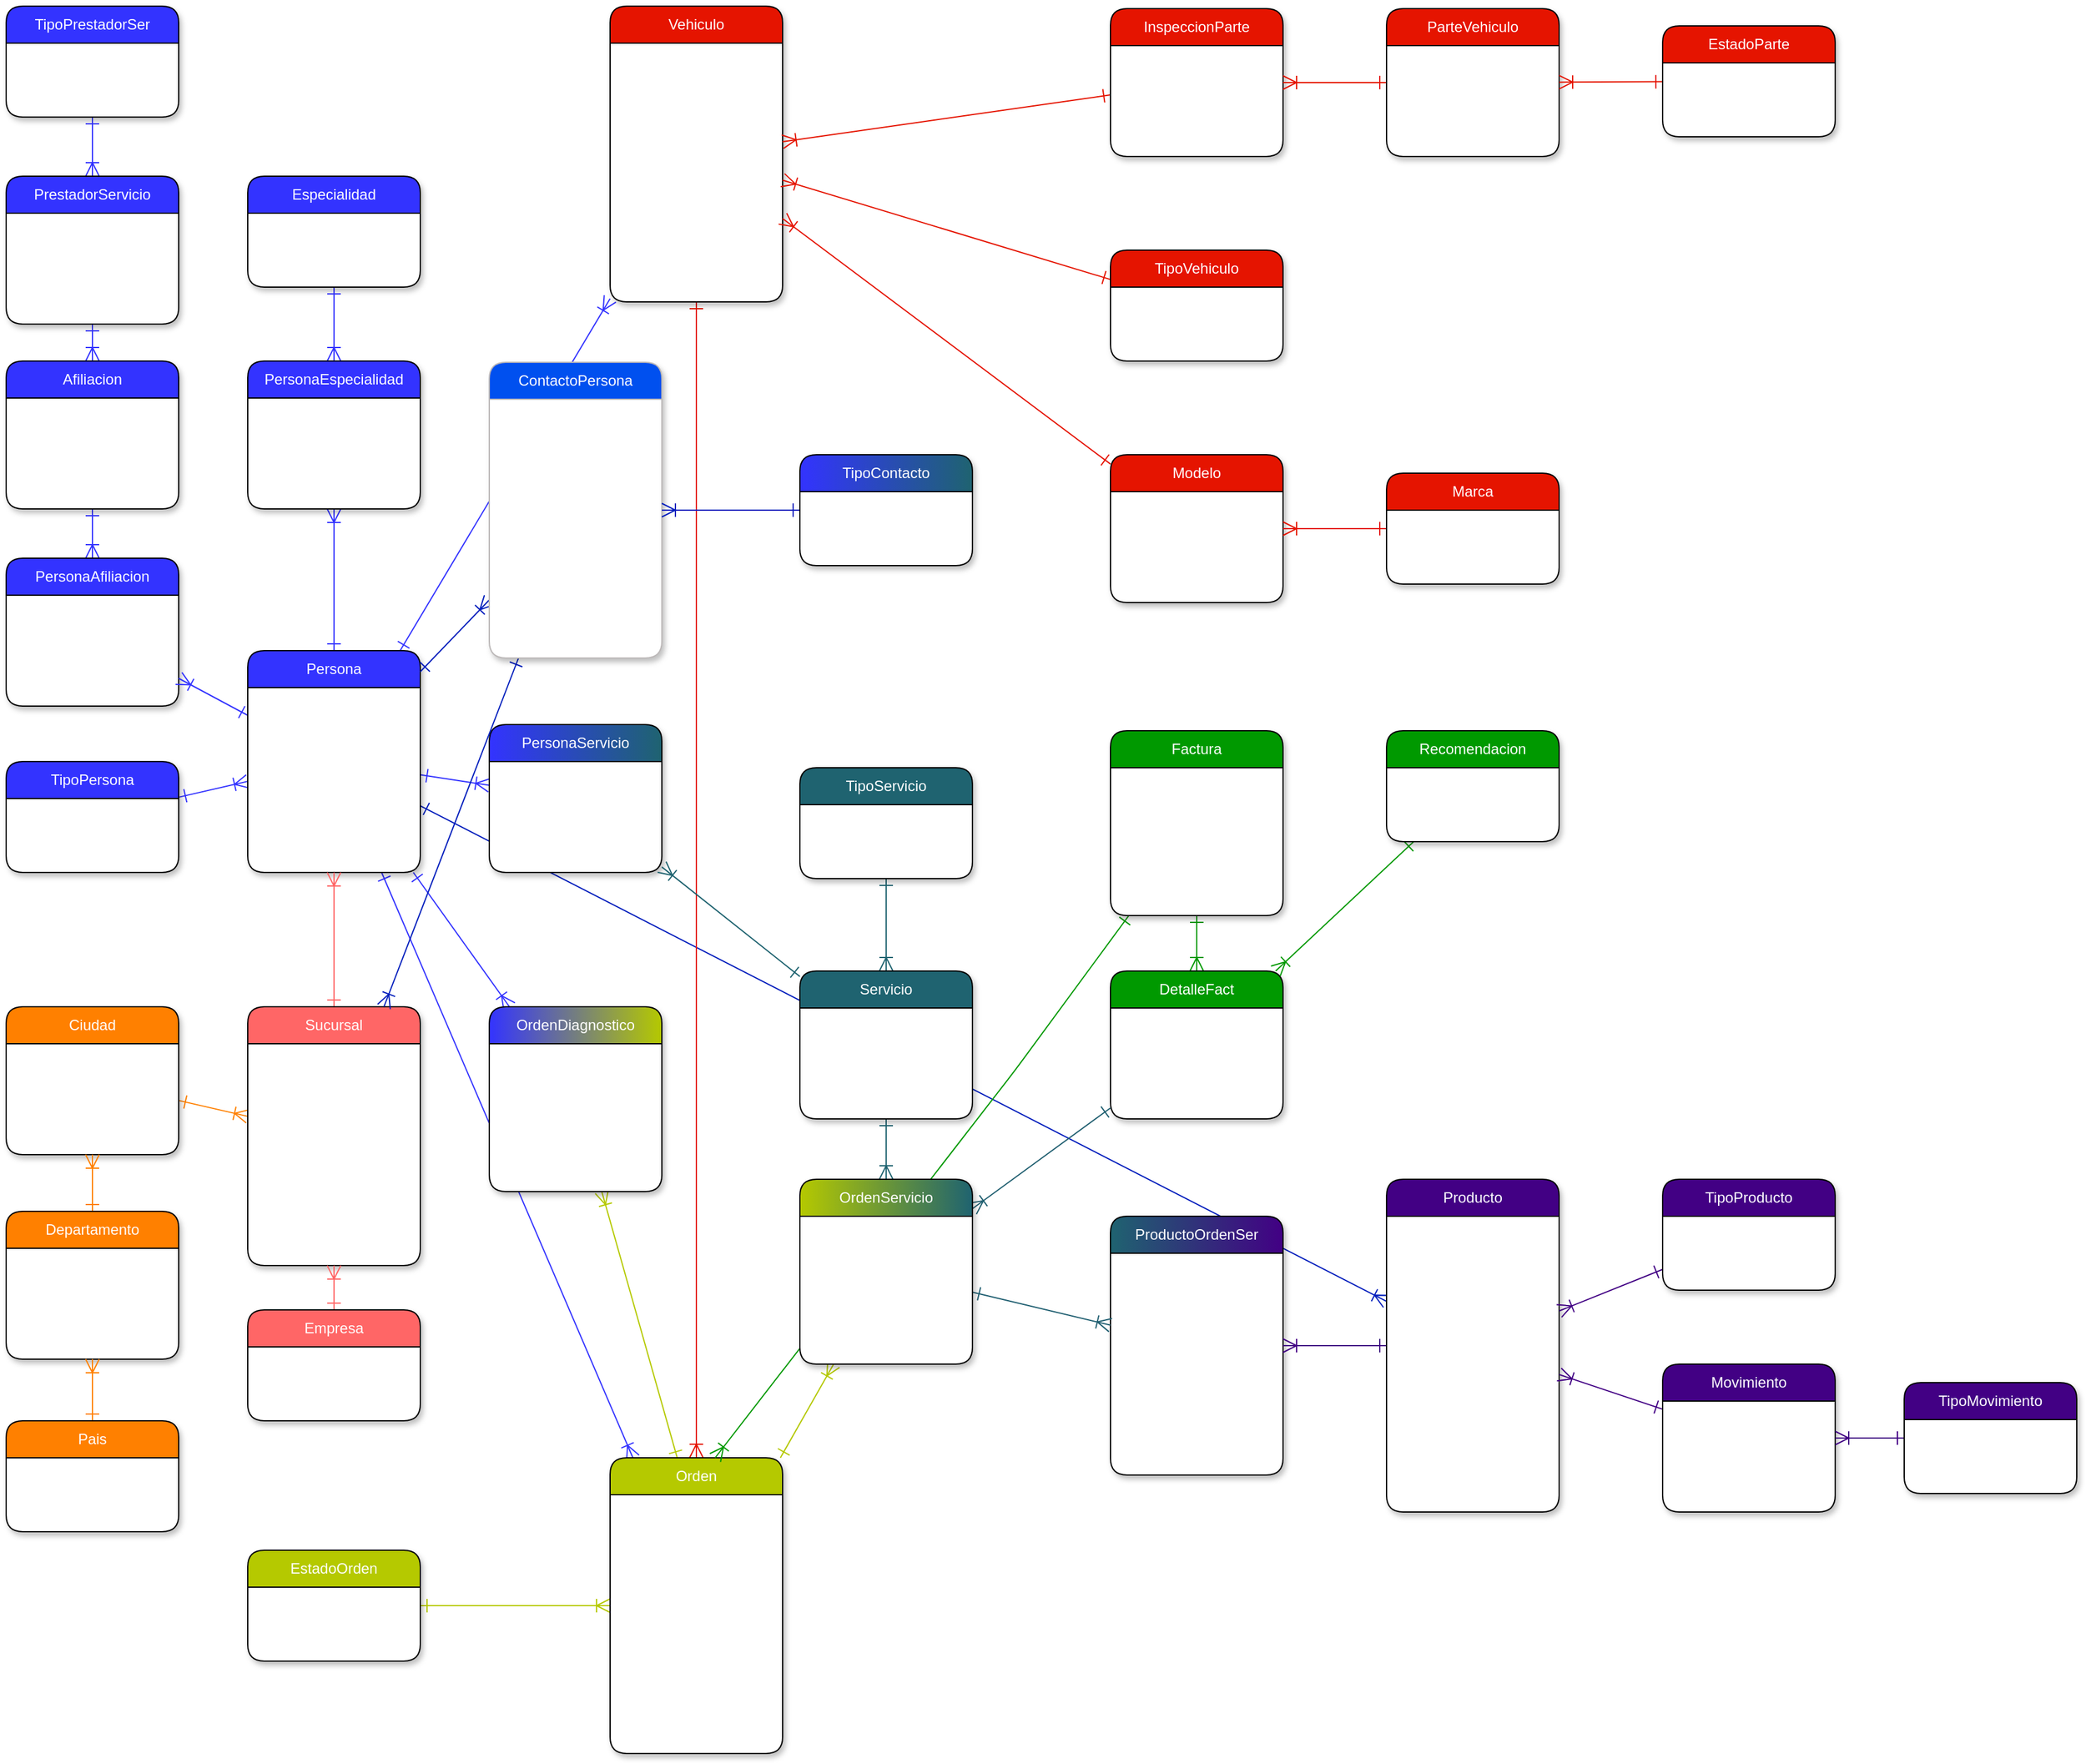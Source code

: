 <mxfile>
    <diagram id="E5uNeuyMsPrgR23q8JO6" name="Página-1">
        <mxGraphModel dx="1146" dy="773" grid="1" gridSize="7" guides="1" tooltips="1" connect="1" arrows="1" fold="1" page="1" pageScale="1" pageWidth="1800" pageHeight="1500" math="0" shadow="0">
            <root>
                <mxCell id="0"/>
                <mxCell id="1" parent="0"/>
                <mxCell id="483" style="edgeStyle=none;shape=connector;rounded=1;html=1;labelBackgroundColor=default;strokeColor=#3333FF;fontFamily=Helvetica;fontSize=11;fontColor=default;startArrow=ERone;startFill=0;endArrow=ERoneToMany;endFill=0;startSize=9;endSize=9;" parent="1" source="256" target="313" edge="1">
                    <mxGeometry relative="1" as="geometry"/>
                </mxCell>
                <mxCell id="256" value="TipoPrestadorSer" style="swimlane;fontStyle=0;childLayout=stackLayout;horizontal=1;startSize=30;horizontalStack=0;resizeParent=1;resizeParentMax=0;resizeLast=0;collapsible=1;marginBottom=0;whiteSpace=wrap;html=1;rounded=1;fillStyle=auto;strokeColor=default;fontFamily=Helvetica;fontSize=12;fontColor=#ffffff;fillColor=#3333FF;gradientColor=none;swimlaneFillColor=default;shadow=1;swimlaneLine=1;glass=0;" parent="1" vertex="1">
                    <mxGeometry x="56" y="54" width="140" height="90" as="geometry"/>
                </mxCell>
                <mxCell id="257" value="IdTipoPrestadorSer" style="text;strokeColor=none;fillColor=none;align=left;verticalAlign=middle;spacingLeft=4;spacingRight=4;overflow=hidden;points=[[0,0.5],[1,0.5]];portConstraint=eastwest;rotatable=0;whiteSpace=wrap;html=1;rounded=0;dashed=1;dashPattern=1 4;fillStyle=auto;fontFamily=Helvetica;fontSize=12;fontColor=#ffffff;startSize=28;" parent="256" vertex="1">
                    <mxGeometry y="30" width="140" height="30" as="geometry"/>
                </mxCell>
                <mxCell id="258" value="NombreTipoPrestSer" style="text;strokeColor=none;fillColor=none;align=left;verticalAlign=middle;spacingLeft=4;spacingRight=4;overflow=hidden;points=[[0,0.5],[1,0.5]];portConstraint=eastwest;rotatable=0;whiteSpace=wrap;html=1;rounded=0;dashed=1;dashPattern=1 4;fillStyle=auto;fontFamily=Helvetica;fontSize=12;fontColor=#ffffff;startSize=28;" parent="256" vertex="1">
                    <mxGeometry y="60" width="140" height="30" as="geometry"/>
                </mxCell>
                <mxCell id="484" style="edgeStyle=none;shape=connector;rounded=1;html=1;labelBackgroundColor=default;strokeColor=#3333FF;fontFamily=Helvetica;fontSize=11;fontColor=default;startArrow=ERone;startFill=0;endArrow=ERoneToMany;endFill=0;startSize=9;endSize=9;" parent="1" source="313" target="316" edge="1">
                    <mxGeometry relative="1" as="geometry"/>
                </mxCell>
                <mxCell id="313" value="PrestadorServicio" style="swimlane;fontStyle=0;childLayout=stackLayout;horizontal=1;startSize=30;horizontalStack=0;resizeParent=1;resizeParentMax=0;resizeLast=0;collapsible=1;marginBottom=0;whiteSpace=wrap;html=1;rounded=1;fillStyle=auto;strokeColor=default;fontFamily=Helvetica;fontSize=12;fontColor=#ffffff;fillColor=#3333FF;gradientColor=none;swimlaneFillColor=default;shadow=1;swimlaneLine=1;glass=0;" parent="1" vertex="1">
                    <mxGeometry x="56" y="192" width="140" height="120" as="geometry"/>
                </mxCell>
                <mxCell id="314" value="IdPrestadorServicio" style="text;strokeColor=none;fillColor=none;align=left;verticalAlign=middle;spacingLeft=4;spacingRight=4;overflow=hidden;points=[[0,0.5],[1,0.5]];portConstraint=eastwest;rotatable=0;whiteSpace=wrap;html=1;rounded=0;dashed=1;dashPattern=1 4;fillStyle=auto;fontFamily=Helvetica;fontSize=12;fontColor=#ffffff;startSize=28;" parent="313" vertex="1">
                    <mxGeometry y="30" width="140" height="30" as="geometry"/>
                </mxCell>
                <mxCell id="315" value="NombrePrestadorSer" style="text;strokeColor=none;fillColor=none;align=left;verticalAlign=middle;spacingLeft=4;spacingRight=4;overflow=hidden;points=[[0,0.5],[1,0.5]];portConstraint=eastwest;rotatable=0;whiteSpace=wrap;html=1;rounded=0;dashed=1;dashPattern=1 4;fillStyle=auto;fontFamily=Helvetica;fontSize=12;fontColor=#ffffff;startSize=28;" parent="313" vertex="1">
                    <mxGeometry y="60" width="140" height="30" as="geometry"/>
                </mxCell>
                <mxCell id="481" value="IdTipoPrestadorSer" style="text;strokeColor=none;fillColor=none;align=left;verticalAlign=middle;spacingLeft=4;spacingRight=4;overflow=hidden;points=[[0,0.5],[1,0.5]];portConstraint=eastwest;rotatable=0;whiteSpace=wrap;html=1;rounded=0;dashed=1;dashPattern=1 4;fillStyle=auto;fontFamily=Helvetica;fontSize=12;fontColor=#ffffff;startSize=28;" parent="313" vertex="1">
                    <mxGeometry y="90" width="140" height="30" as="geometry"/>
                </mxCell>
                <mxCell id="343" style="edgeStyle=none;shape=connector;rounded=1;html=1;labelBackgroundColor=default;strokeColor=#3333FF;fontFamily=Helvetica;fontSize=11;fontColor=default;startArrow=ERone;startFill=0;endArrow=ERoneToMany;endFill=0;startSize=9;endSize=9;" parent="1" source="316" target="319" edge="1">
                    <mxGeometry relative="1" as="geometry"/>
                </mxCell>
                <mxCell id="316" value="Afiliacion" style="swimlane;fontStyle=0;childLayout=stackLayout;horizontal=1;startSize=30;horizontalStack=0;resizeParent=1;resizeParentMax=0;resizeLast=0;collapsible=1;marginBottom=0;whiteSpace=wrap;html=1;rounded=1;fillStyle=auto;strokeColor=default;fontFamily=Helvetica;fontSize=12;fontColor=#ffffff;fillColor=#3333FF;gradientColor=none;swimlaneFillColor=default;shadow=1;swimlaneLine=1;glass=0;" parent="1" vertex="1">
                    <mxGeometry x="56" y="342" width="140" height="120" as="geometry"/>
                </mxCell>
                <mxCell id="317" value="IdAfiliacion" style="text;strokeColor=none;fillColor=none;align=left;verticalAlign=middle;spacingLeft=4;spacingRight=4;overflow=hidden;points=[[0,0.5],[1,0.5]];portConstraint=eastwest;rotatable=0;whiteSpace=wrap;html=1;rounded=0;dashed=1;dashPattern=1 4;fillStyle=auto;fontFamily=Helvetica;fontSize=12;fontColor=#ffffff;startSize=28;" parent="316" vertex="1">
                    <mxGeometry y="30" width="140" height="30" as="geometry"/>
                </mxCell>
                <mxCell id="318" value="NombreAfiliacion" style="text;strokeColor=none;fillColor=none;align=left;verticalAlign=middle;spacingLeft=4;spacingRight=4;overflow=hidden;points=[[0,0.5],[1,0.5]];portConstraint=eastwest;rotatable=0;whiteSpace=wrap;html=1;rounded=0;dashed=1;dashPattern=1 4;fillStyle=auto;fontFamily=Helvetica;fontSize=12;fontColor=#ffffff;startSize=28;" parent="316" vertex="1">
                    <mxGeometry y="60" width="140" height="30" as="geometry"/>
                </mxCell>
                <mxCell id="485" value="IdPrestadorServicio" style="text;strokeColor=none;fillColor=none;align=left;verticalAlign=middle;spacingLeft=4;spacingRight=4;overflow=hidden;points=[[0,0.5],[1,0.5]];portConstraint=eastwest;rotatable=0;whiteSpace=wrap;html=1;rounded=0;dashed=1;dashPattern=1 4;fillStyle=auto;fontFamily=Helvetica;fontSize=12;fontColor=#ffffff;startSize=28;" parent="316" vertex="1">
                    <mxGeometry y="90" width="140" height="30" as="geometry"/>
                </mxCell>
                <mxCell id="319" value="PersonaAfiliacion" style="swimlane;fontStyle=0;childLayout=stackLayout;horizontal=1;startSize=30;horizontalStack=0;resizeParent=1;resizeParentMax=0;resizeLast=0;collapsible=1;marginBottom=0;whiteSpace=wrap;html=1;rounded=1;fillStyle=auto;strokeColor=default;fontFamily=Helvetica;fontSize=12;fontColor=#ffffff;fillColor=#3333FF;gradientColor=none;swimlaneFillColor=default;shadow=1;swimlaneLine=1;glass=0;" parent="1" vertex="1">
                    <mxGeometry x="56" y="502" width="140" height="120" as="geometry"/>
                </mxCell>
                <mxCell id="320" value="IdPersonaAfiliacion" style="text;strokeColor=none;fillColor=none;align=left;verticalAlign=middle;spacingLeft=4;spacingRight=4;overflow=hidden;points=[[0,0.5],[1,0.5]];portConstraint=eastwest;rotatable=0;whiteSpace=wrap;html=1;rounded=0;dashed=1;dashPattern=1 4;fillStyle=auto;fontFamily=Helvetica;fontSize=12;fontColor=#ffffff;startSize=28;" parent="319" vertex="1">
                    <mxGeometry y="30" width="140" height="30" as="geometry"/>
                </mxCell>
                <mxCell id="473" value="IdPersona" style="text;strokeColor=none;fillColor=none;align=left;verticalAlign=middle;spacingLeft=4;spacingRight=4;overflow=hidden;points=[[0,0.5],[1,0.5]];portConstraint=eastwest;rotatable=0;whiteSpace=wrap;html=1;rounded=0;dashed=1;dashPattern=1 4;fillStyle=auto;fontFamily=Helvetica;fontSize=12;fontColor=#ffffff;startSize=28;" parent="319" vertex="1">
                    <mxGeometry y="60" width="140" height="30" as="geometry"/>
                </mxCell>
                <mxCell id="321" value="IdAfiliacion" style="text;strokeColor=none;fillColor=none;align=left;verticalAlign=middle;spacingLeft=4;spacingRight=4;overflow=hidden;points=[[0,0.5],[1,0.5]];portConstraint=eastwest;rotatable=0;whiteSpace=wrap;html=1;rounded=0;dashed=1;dashPattern=1 4;fillStyle=auto;fontFamily=Helvetica;fontSize=12;fontColor=#ffffff;startSize=28;" parent="319" vertex="1">
                    <mxGeometry y="90" width="140" height="30" as="geometry"/>
                </mxCell>
                <mxCell id="358" style="edgeStyle=none;shape=connector;rounded=1;html=1;labelBackgroundColor=default;strokeColor=#3333FF;fontFamily=Helvetica;fontSize=11;fontColor=default;startArrow=ERone;startFill=0;endArrow=ERoneToMany;endFill=0;startSize=9;endSize=9;" parent="1" source="322" target="331" edge="1">
                    <mxGeometry relative="1" as="geometry"/>
                </mxCell>
                <mxCell id="322" value="TipoPersona" style="swimlane;fontStyle=0;childLayout=stackLayout;horizontal=1;startSize=30;horizontalStack=0;resizeParent=1;resizeParentMax=0;resizeLast=0;collapsible=1;marginBottom=0;whiteSpace=wrap;html=1;rounded=1;fillStyle=auto;strokeColor=default;fontFamily=Helvetica;fontSize=12;fontColor=#ffffff;fillColor=#3333FF;gradientColor=none;swimlaneFillColor=default;shadow=1;swimlaneLine=1;glass=0;" parent="1" vertex="1">
                    <mxGeometry x="56" y="667" width="140" height="90" as="geometry"/>
                </mxCell>
                <mxCell id="323" value="IdTipoPersona" style="text;strokeColor=none;fillColor=none;align=left;verticalAlign=middle;spacingLeft=4;spacingRight=4;overflow=hidden;points=[[0,0.5],[1,0.5]];portConstraint=eastwest;rotatable=0;whiteSpace=wrap;html=1;rounded=0;dashed=1;dashPattern=1 4;fillStyle=auto;fontFamily=Helvetica;fontSize=12;fontColor=#ffffff;startSize=28;" parent="322" vertex="1">
                    <mxGeometry y="30" width="140" height="30" as="geometry"/>
                </mxCell>
                <mxCell id="324" value="NombreTipoPersona" style="text;strokeColor=none;fillColor=none;align=left;verticalAlign=middle;spacingLeft=4;spacingRight=4;overflow=hidden;points=[[0,0.5],[1,0.5]];portConstraint=eastwest;rotatable=0;whiteSpace=wrap;html=1;rounded=0;dashed=1;dashPattern=1 4;fillStyle=auto;fontFamily=Helvetica;fontSize=12;fontColor=#ffffff;startSize=28;" parent="322" vertex="1">
                    <mxGeometry y="60" width="140" height="30" as="geometry"/>
                </mxCell>
                <mxCell id="486" style="edgeStyle=none;shape=connector;rounded=1;html=1;labelBackgroundColor=default;strokeColor=#3333FF;fontFamily=Helvetica;fontSize=11;fontColor=default;startArrow=ERone;startFill=0;endArrow=ERoneToMany;endFill=0;startSize=9;endSize=9;" parent="1" source="325" target="328" edge="1">
                    <mxGeometry relative="1" as="geometry"/>
                </mxCell>
                <mxCell id="325" value="Especialidad" style="swimlane;fontStyle=0;childLayout=stackLayout;horizontal=1;startSize=30;horizontalStack=0;resizeParent=1;resizeParentMax=0;resizeLast=0;collapsible=1;marginBottom=0;whiteSpace=wrap;html=1;rounded=1;fillStyle=auto;strokeColor=default;fontFamily=Helvetica;fontSize=12;fontColor=#ffffff;fillColor=#3333FF;gradientColor=none;swimlaneFillColor=default;shadow=1;swimlaneLine=1;glass=0;" parent="1" vertex="1">
                    <mxGeometry x="252" y="192" width="140" height="90" as="geometry"/>
                </mxCell>
                <mxCell id="326" value="IdEspecialidad" style="text;strokeColor=none;fillColor=none;align=left;verticalAlign=middle;spacingLeft=4;spacingRight=4;overflow=hidden;points=[[0,0.5],[1,0.5]];portConstraint=eastwest;rotatable=0;whiteSpace=wrap;html=1;rounded=0;dashed=1;dashPattern=1 4;fillStyle=auto;fontFamily=Helvetica;fontSize=12;fontColor=#ffffff;startSize=28;" parent="325" vertex="1">
                    <mxGeometry y="30" width="140" height="30" as="geometry"/>
                </mxCell>
                <mxCell id="327" value="NombreEspecialidad" style="text;strokeColor=none;fillColor=none;align=left;verticalAlign=middle;spacingLeft=4;spacingRight=4;overflow=hidden;points=[[0,0.5],[1,0.5]];portConstraint=eastwest;rotatable=0;whiteSpace=wrap;html=1;rounded=0;dashed=1;dashPattern=1 4;fillStyle=auto;fontFamily=Helvetica;fontSize=12;fontColor=#ffffff;startSize=28;" parent="325" vertex="1">
                    <mxGeometry y="60" width="140" height="30" as="geometry"/>
                </mxCell>
                <mxCell id="341" style="edgeStyle=none;html=1;strokeColor=#3333FF;startArrow=ERone;startFill=0;endArrow=ERoneToMany;endFill=0;endSize=9;startSize=9;" parent="1" source="331" target="319" edge="1">
                    <mxGeometry relative="1" as="geometry"/>
                </mxCell>
                <mxCell id="347" style="edgeStyle=none;shape=connector;rounded=1;html=1;labelBackgroundColor=default;strokeColor=#3333FF;fontFamily=Helvetica;fontSize=11;fontColor=default;startArrow=ERone;startFill=0;endArrow=ERoneToMany;endFill=0;startSize=9;endSize=9;" parent="1" source="331" target="328" edge="1">
                    <mxGeometry relative="1" as="geometry"/>
                </mxCell>
                <mxCell id="397" style="edgeStyle=none;shape=connector;rounded=1;html=1;labelBackgroundColor=default;strokeColor=#3333FF;fontFamily=Helvetica;fontSize=11;fontColor=default;startArrow=ERone;startFill=0;endArrow=ERoneToMany;endFill=0;startSize=9;endSize=9;" parent="1" source="331" target="370" edge="1">
                    <mxGeometry relative="1" as="geometry"/>
                </mxCell>
                <mxCell id="406" style="edgeStyle=none;shape=connector;rounded=1;html=1;labelBackgroundColor=default;strokeColor=#3333FF;fontFamily=Helvetica;fontSize=11;fontColor=default;startArrow=ERone;startFill=0;endArrow=ERoneToMany;endFill=0;startSize=9;endSize=9;" parent="1" source="331" target="401" edge="1">
                    <mxGeometry relative="1" as="geometry"/>
                </mxCell>
                <mxCell id="412" style="edgeStyle=none;shape=connector;rounded=1;html=1;labelBackgroundColor=default;strokeColor=#3333FF;fontFamily=Helvetica;fontSize=11;fontColor=default;startArrow=ERone;startFill=0;endArrow=ERoneToMany;endFill=0;startSize=9;endSize=9;" parent="1" source="331" target="407" edge="1">
                    <mxGeometry relative="1" as="geometry"/>
                </mxCell>
                <mxCell id="426" style="edgeStyle=none;shape=connector;rounded=1;html=1;labelBackgroundColor=default;strokeColor=#3333FF;fontFamily=Helvetica;fontSize=11;fontColor=default;startArrow=ERone;startFill=0;endArrow=ERoneToMany;endFill=0;startSize=9;endSize=9;" parent="1" source="331" target="416" edge="1">
                    <mxGeometry relative="1" as="geometry"/>
                </mxCell>
                <mxCell id="521" style="edgeStyle=none;html=1;strokeColor=#001DBC;startArrow=ERone;startFill=0;endArrow=ERoneToMany;endFill=0;startSize=9;endSize=9;fillColor=#0050ef;" parent="1" source="331" target="446" edge="1">
                    <mxGeometry relative="1" as="geometry"/>
                </mxCell>
                <mxCell id="331" value="Persona" style="swimlane;fontStyle=0;childLayout=stackLayout;horizontal=1;startSize=30;horizontalStack=0;resizeParent=1;resizeParentMax=0;resizeLast=0;collapsible=1;marginBottom=0;whiteSpace=wrap;html=1;rounded=1;fillStyle=auto;strokeColor=default;fontFamily=Helvetica;fontSize=12;fontColor=#ffffff;fillColor=#3333FF;gradientColor=none;swimlaneFillColor=default;shadow=1;swimlaneLine=1;glass=0;" parent="1" vertex="1">
                    <mxGeometry x="252" y="577" width="140" height="180" as="geometry"/>
                </mxCell>
                <mxCell id="332" value="IdPersona" style="text;strokeColor=none;fillColor=none;align=left;verticalAlign=middle;spacingLeft=4;spacingRight=4;overflow=hidden;points=[[0,0.5],[1,0.5]];portConstraint=eastwest;rotatable=0;whiteSpace=wrap;html=1;rounded=0;dashed=1;dashPattern=1 4;fillStyle=auto;fontFamily=Helvetica;fontSize=12;fontColor=#ffffff;startSize=28;" parent="331" vertex="1">
                    <mxGeometry y="30" width="140" height="30" as="geometry"/>
                </mxCell>
                <mxCell id="333" value="NombrePersona" style="text;strokeColor=none;fillColor=none;align=left;verticalAlign=middle;spacingLeft=4;spacingRight=4;overflow=hidden;points=[[0,0.5],[1,0.5]];portConstraint=eastwest;rotatable=0;whiteSpace=wrap;html=1;rounded=0;dashed=1;dashPattern=1 4;fillStyle=auto;fontFamily=Helvetica;fontSize=12;fontColor=#ffffff;startSize=28;" parent="331" vertex="1">
                    <mxGeometry y="60" width="140" height="30" as="geometry"/>
                </mxCell>
                <mxCell id="534" value="Contraseña" style="text;strokeColor=none;fillColor=none;align=left;verticalAlign=middle;spacingLeft=4;spacingRight=4;overflow=hidden;points=[[0,0.5],[1,0.5]];portConstraint=eastwest;rotatable=0;whiteSpace=wrap;html=1;rounded=0;dashed=1;dashPattern=1 4;fillStyle=auto;fontFamily=Helvetica;fontSize=12;fontColor=#ffffff;startSize=28;" parent="331" vertex="1">
                    <mxGeometry y="90" width="140" height="30" as="geometry"/>
                </mxCell>
                <mxCell id="338" value="IdTipoPersona" style="text;strokeColor=none;fillColor=none;align=left;verticalAlign=middle;spacingLeft=4;spacingRight=4;overflow=hidden;points=[[0,0.5],[1,0.5]];portConstraint=eastwest;rotatable=0;whiteSpace=wrap;html=1;rounded=0;dashed=1;dashPattern=1 4;fillStyle=auto;fontFamily=Helvetica;fontSize=12;fontColor=#ffffff;startSize=28;" parent="331" vertex="1">
                    <mxGeometry y="120" width="140" height="30" as="geometry"/>
                </mxCell>
                <mxCell id="472" value="IdSucursal" style="text;strokeColor=none;fillColor=none;align=left;verticalAlign=middle;spacingLeft=4;spacingRight=4;overflow=hidden;points=[[0,0.5],[1,0.5]];portConstraint=eastwest;rotatable=0;whiteSpace=wrap;html=1;rounded=0;dashed=1;dashPattern=1 4;fillStyle=auto;fontFamily=Helvetica;fontSize=12;fontColor=#ffffff;startSize=28;" parent="331" vertex="1">
                    <mxGeometry y="150" width="140" height="30" as="geometry"/>
                </mxCell>
                <mxCell id="365" style="edgeStyle=none;shape=connector;rounded=1;html=1;labelBackgroundColor=default;strokeColor=#FF8000;fontFamily=Helvetica;fontSize=11;fontColor=default;startArrow=ERone;startFill=0;endArrow=ERoneToMany;endFill=0;startSize=9;endSize=9;" parent="1" source="349" target="359" edge="1">
                    <mxGeometry relative="1" as="geometry"/>
                </mxCell>
                <mxCell id="349" value="Ciudad" style="swimlane;fontStyle=0;childLayout=stackLayout;horizontal=1;startSize=30;horizontalStack=0;resizeParent=1;resizeParentMax=0;resizeLast=0;collapsible=1;marginBottom=0;whiteSpace=wrap;html=1;rounded=1;fillStyle=auto;strokeColor=default;fontFamily=Helvetica;fontSize=12;fontColor=#ffffff;fillColor=#FF8000;gradientColor=none;swimlaneFillColor=default;shadow=1;swimlaneLine=1;glass=0;" parent="1" vertex="1">
                    <mxGeometry x="56" y="866" width="140" height="120" as="geometry"/>
                </mxCell>
                <mxCell id="350" value="IdCiudad" style="text;strokeColor=none;fillColor=none;align=left;verticalAlign=middle;spacingLeft=4;spacingRight=4;overflow=hidden;points=[[0,0.5],[1,0.5]];portConstraint=eastwest;rotatable=0;whiteSpace=wrap;html=1;rounded=0;dashed=1;dashPattern=1 4;fillStyle=auto;fontFamily=Helvetica;fontSize=12;fontColor=#ffffff;startSize=28;" parent="349" vertex="1">
                    <mxGeometry y="30" width="140" height="30" as="geometry"/>
                </mxCell>
                <mxCell id="351" value="NombreCiudad" style="text;strokeColor=none;fillColor=none;align=left;verticalAlign=middle;spacingLeft=4;spacingRight=4;overflow=hidden;points=[[0,0.5],[1,0.5]];portConstraint=eastwest;rotatable=0;whiteSpace=wrap;html=1;rounded=0;dashed=1;dashPattern=1 4;fillStyle=auto;fontFamily=Helvetica;fontSize=12;fontColor=#ffffff;startSize=28;" parent="349" vertex="1">
                    <mxGeometry y="60" width="140" height="30" as="geometry"/>
                </mxCell>
                <mxCell id="475" value="IdDep" style="text;strokeColor=none;fillColor=none;align=left;verticalAlign=middle;spacingLeft=4;spacingRight=4;overflow=hidden;points=[[0,0.5],[1,0.5]];portConstraint=eastwest;rotatable=0;whiteSpace=wrap;html=1;rounded=0;dashed=1;dashPattern=1 4;fillStyle=auto;fontFamily=Helvetica;fontSize=12;fontColor=#ffffff;startSize=28;" parent="349" vertex="1">
                    <mxGeometry y="90" width="140" height="30" as="geometry"/>
                </mxCell>
                <mxCell id="367" style="edgeStyle=none;shape=connector;rounded=1;html=1;labelBackgroundColor=default;strokeColor=#FF8000;fontFamily=Helvetica;fontSize=11;fontColor=default;startArrow=ERone;startFill=0;endArrow=ERoneToMany;endFill=0;startSize=9;endSize=9;" parent="1" source="352" target="349" edge="1">
                    <mxGeometry relative="1" as="geometry"/>
                </mxCell>
                <mxCell id="352" value="Departamento" style="swimlane;fontStyle=0;childLayout=stackLayout;horizontal=1;startSize=30;horizontalStack=0;resizeParent=1;resizeParentMax=0;resizeLast=0;collapsible=1;marginBottom=0;whiteSpace=wrap;html=1;rounded=1;fillStyle=auto;strokeColor=default;fontFamily=Helvetica;fontSize=12;fontColor=#ffffff;fillColor=#FF8000;gradientColor=none;swimlaneFillColor=default;shadow=1;swimlaneLine=1;glass=0;" parent="1" vertex="1">
                    <mxGeometry x="56" y="1032" width="140" height="120" as="geometry"/>
                </mxCell>
                <mxCell id="353" value="IdDep" style="text;strokeColor=none;fillColor=none;align=left;verticalAlign=middle;spacingLeft=4;spacingRight=4;overflow=hidden;points=[[0,0.5],[1,0.5]];portConstraint=eastwest;rotatable=0;whiteSpace=wrap;html=1;rounded=0;dashed=1;dashPattern=1 4;fillStyle=auto;fontFamily=Helvetica;fontSize=12;fontColor=#ffffff;startSize=28;" parent="352" vertex="1">
                    <mxGeometry y="30" width="140" height="30" as="geometry"/>
                </mxCell>
                <mxCell id="354" value="NombreDep" style="text;strokeColor=none;fillColor=none;align=left;verticalAlign=middle;spacingLeft=4;spacingRight=4;overflow=hidden;points=[[0,0.5],[1,0.5]];portConstraint=eastwest;rotatable=0;whiteSpace=wrap;html=1;rounded=0;dashed=1;dashPattern=1 4;fillStyle=auto;fontFamily=Helvetica;fontSize=12;fontColor=#ffffff;startSize=28;" parent="352" vertex="1">
                    <mxGeometry y="60" width="140" height="30" as="geometry"/>
                </mxCell>
                <mxCell id="474" value="IdPais" style="text;strokeColor=none;fillColor=none;align=left;verticalAlign=middle;spacingLeft=4;spacingRight=4;overflow=hidden;points=[[0,0.5],[1,0.5]];portConstraint=eastwest;rotatable=0;whiteSpace=wrap;html=1;rounded=0;dashed=1;dashPattern=1 4;fillStyle=auto;fontFamily=Helvetica;fontSize=12;fontColor=#ffffff;startSize=28;" parent="352" vertex="1">
                    <mxGeometry y="90" width="140" height="30" as="geometry"/>
                </mxCell>
                <mxCell id="368" style="edgeStyle=none;shape=connector;rounded=1;html=1;labelBackgroundColor=default;strokeColor=#FF8000;fontFamily=Helvetica;fontSize=11;fontColor=default;startArrow=ERone;startFill=0;endArrow=ERoneToMany;endFill=0;startSize=9;endSize=9;" parent="1" source="355" target="352" edge="1">
                    <mxGeometry relative="1" as="geometry"/>
                </mxCell>
                <mxCell id="355" value="Pais" style="swimlane;fontStyle=0;childLayout=stackLayout;horizontal=1;startSize=30;horizontalStack=0;resizeParent=1;resizeParentMax=0;resizeLast=0;collapsible=1;marginBottom=0;whiteSpace=wrap;html=1;rounded=1;fillStyle=auto;strokeColor=default;fontFamily=Helvetica;fontSize=12;fontColor=#ffffff;fillColor=#FF8000;gradientColor=none;swimlaneFillColor=default;shadow=1;swimlaneLine=1;glass=0;" parent="1" vertex="1">
                    <mxGeometry x="56" y="1202" width="140" height="90" as="geometry"/>
                </mxCell>
                <mxCell id="356" value="IdPais" style="text;strokeColor=none;fillColor=none;align=left;verticalAlign=middle;spacingLeft=4;spacingRight=4;overflow=hidden;points=[[0,0.5],[1,0.5]];portConstraint=eastwest;rotatable=0;whiteSpace=wrap;html=1;rounded=0;dashed=1;dashPattern=1 4;fillStyle=auto;fontFamily=Helvetica;fontSize=12;fontColor=#ffffff;startSize=28;" parent="355" vertex="1">
                    <mxGeometry y="30" width="140" height="30" as="geometry"/>
                </mxCell>
                <mxCell id="357" value="NombrePais" style="text;strokeColor=none;fillColor=none;align=left;verticalAlign=middle;spacingLeft=4;spacingRight=4;overflow=hidden;points=[[0,0.5],[1,0.5]];portConstraint=eastwest;rotatable=0;whiteSpace=wrap;html=1;rounded=0;dashed=1;dashPattern=1 4;fillStyle=auto;fontFamily=Helvetica;fontSize=12;fontColor=#ffffff;startSize=28;" parent="355" vertex="1">
                    <mxGeometry y="60" width="140" height="30" as="geometry"/>
                </mxCell>
                <mxCell id="366" style="edgeStyle=none;shape=connector;rounded=1;html=1;labelBackgroundColor=default;strokeColor=#FF6666;fontFamily=Helvetica;fontSize=11;fontColor=default;startArrow=ERone;startFill=0;endArrow=ERoneToMany;endFill=0;startSize=9;endSize=9;" parent="1" source="359" target="331" edge="1">
                    <mxGeometry relative="1" as="geometry"/>
                </mxCell>
                <mxCell id="359" value="Sucursal" style="swimlane;fontStyle=0;childLayout=stackLayout;horizontal=1;startSize=30;horizontalStack=0;resizeParent=1;resizeParentMax=0;resizeLast=0;collapsible=1;marginBottom=0;whiteSpace=wrap;html=1;rounded=1;fillStyle=auto;strokeColor=default;fontFamily=Helvetica;fontSize=12;fontColor=#ffffff;fillColor=#FF6666;gradientColor=none;swimlaneFillColor=default;shadow=1;swimlaneLine=1;glass=0;" parent="1" vertex="1">
                    <mxGeometry x="252" y="866" width="140" height="210" as="geometry"/>
                </mxCell>
                <mxCell id="360" value="IdSucursal" style="text;strokeColor=none;fillColor=none;align=left;verticalAlign=middle;spacingLeft=4;spacingRight=4;overflow=hidden;points=[[0,0.5],[1,0.5]];portConstraint=eastwest;rotatable=0;whiteSpace=wrap;html=1;rounded=0;dashed=1;dashPattern=1 4;fillStyle=auto;fontFamily=Helvetica;fontSize=12;fontColor=#ffffff;startSize=28;" parent="359" vertex="1">
                    <mxGeometry y="30" width="140" height="30" as="geometry"/>
                </mxCell>
                <mxCell id="361" value="NombreSucursal" style="text;strokeColor=none;fillColor=none;align=left;verticalAlign=middle;spacingLeft=4;spacingRight=4;overflow=hidden;points=[[0,0.5],[1,0.5]];portConstraint=eastwest;rotatable=0;whiteSpace=wrap;html=1;rounded=0;dashed=1;dashPattern=1 4;fillStyle=auto;fontFamily=Helvetica;fontSize=12;fontColor=#ffffff;startSize=28;" parent="359" vertex="1">
                    <mxGeometry y="60" width="140" height="30" as="geometry"/>
                </mxCell>
                <mxCell id="535" value="Direccion" style="text;strokeColor=none;fillColor=none;align=left;verticalAlign=middle;spacingLeft=4;spacingRight=4;overflow=hidden;points=[[0,0.5],[1,0.5]];portConstraint=eastwest;rotatable=0;whiteSpace=wrap;html=1;rounded=0;dashed=1;dashPattern=1 4;fillStyle=auto;fontFamily=Helvetica;fontSize=12;fontColor=#ffffff;startSize=28;" parent="359" vertex="1">
                    <mxGeometry y="90" width="140" height="30" as="geometry"/>
                </mxCell>
                <mxCell id="523" value="IdContacoPersona" style="text;strokeColor=none;fillColor=none;align=left;verticalAlign=middle;spacingLeft=4;spacingRight=4;overflow=hidden;points=[[0,0.5],[1,0.5]];portConstraint=eastwest;rotatable=0;whiteSpace=wrap;html=1;rounded=0;dashed=1;dashPattern=1 4;fillStyle=auto;fontFamily=Helvetica;fontSize=12;fontColor=#ffffff;startSize=28;" parent="359" vertex="1">
                    <mxGeometry y="120" width="140" height="30" as="geometry"/>
                </mxCell>
                <mxCell id="476" value="IdCiudad" style="text;strokeColor=none;fillColor=none;align=left;verticalAlign=middle;spacingLeft=4;spacingRight=4;overflow=hidden;points=[[0,0.5],[1,0.5]];portConstraint=eastwest;rotatable=0;whiteSpace=wrap;html=1;rounded=0;dashed=1;dashPattern=1 4;fillStyle=auto;fontFamily=Helvetica;fontSize=12;fontColor=#ffffff;startSize=28;" parent="359" vertex="1">
                    <mxGeometry y="150" width="140" height="30" as="geometry"/>
                </mxCell>
                <mxCell id="477" value="IdEmpresa" style="text;strokeColor=none;fillColor=none;align=left;verticalAlign=middle;spacingLeft=4;spacingRight=4;overflow=hidden;points=[[0,0.5],[1,0.5]];portConstraint=eastwest;rotatable=0;whiteSpace=wrap;html=1;rounded=0;dashed=1;dashPattern=1 4;fillStyle=auto;fontFamily=Helvetica;fontSize=12;fontColor=#ffffff;startSize=28;" parent="359" vertex="1">
                    <mxGeometry y="180" width="140" height="30" as="geometry"/>
                </mxCell>
                <mxCell id="369" style="edgeStyle=none;shape=connector;rounded=1;html=1;labelBackgroundColor=default;strokeColor=#FF6666;fontFamily=Helvetica;fontSize=11;fontColor=default;startArrow=ERone;startFill=0;endArrow=ERoneToMany;endFill=0;startSize=9;endSize=9;" parent="1" source="362" target="359" edge="1">
                    <mxGeometry relative="1" as="geometry"/>
                </mxCell>
                <mxCell id="362" value="Empresa" style="swimlane;fontStyle=0;childLayout=stackLayout;horizontal=1;startSize=30;horizontalStack=0;resizeParent=1;resizeParentMax=0;resizeLast=0;collapsible=1;marginBottom=0;whiteSpace=wrap;html=1;rounded=1;fillStyle=auto;strokeColor=default;fontFamily=Helvetica;fontSize=12;fontColor=#ffffff;fillColor=#FF6666;gradientColor=none;swimlaneFillColor=default;shadow=1;swimlaneLine=1;glass=0;" parent="1" vertex="1">
                    <mxGeometry x="252" y="1112" width="140" height="90" as="geometry"/>
                </mxCell>
                <mxCell id="363" value="IdEmpresa" style="text;strokeColor=none;fillColor=none;align=left;verticalAlign=middle;spacingLeft=4;spacingRight=4;overflow=hidden;points=[[0,0.5],[1,0.5]];portConstraint=eastwest;rotatable=0;whiteSpace=wrap;html=1;rounded=0;dashed=1;dashPattern=1 4;fillStyle=auto;fontFamily=Helvetica;fontSize=12;fontColor=#ffffff;startSize=28;" parent="362" vertex="1">
                    <mxGeometry y="30" width="140" height="30" as="geometry"/>
                </mxCell>
                <mxCell id="364" value="NombreEmpresa" style="text;strokeColor=none;fillColor=none;align=left;verticalAlign=middle;spacingLeft=4;spacingRight=4;overflow=hidden;points=[[0,0.5],[1,0.5]];portConstraint=eastwest;rotatable=0;whiteSpace=wrap;html=1;rounded=0;dashed=1;dashPattern=1 4;fillStyle=auto;fontFamily=Helvetica;fontSize=12;fontColor=#ffffff;startSize=28;" parent="362" vertex="1">
                    <mxGeometry y="60" width="140" height="30" as="geometry"/>
                </mxCell>
                <mxCell id="572" style="edgeStyle=none;html=1;startArrow=ERone;startFill=0;endArrow=ERoneToMany;endFill=0;startSize=9;endSize=9;strokeColor=#e51400;" parent="1" source="370" target="401" edge="1">
                    <mxGeometry relative="1" as="geometry"/>
                </mxCell>
                <mxCell id="370" value="Vehiculo" style="swimlane;fontStyle=0;childLayout=stackLayout;horizontal=1;startSize=30;horizontalStack=0;resizeParent=1;resizeParentMax=0;resizeLast=0;collapsible=1;marginBottom=0;whiteSpace=wrap;html=1;rounded=1;fillStyle=auto;strokeColor=default;fontFamily=Helvetica;fontSize=12;fontColor=#ffffff;fillColor=#E51400;gradientColor=none;swimlaneFillColor=default;shadow=1;swimlaneLine=1;glass=0;" parent="1" vertex="1">
                    <mxGeometry x="546" y="54" width="140" height="240" as="geometry"/>
                </mxCell>
                <mxCell id="371" value="IdVehiculo" style="text;strokeColor=none;fillColor=none;align=left;verticalAlign=middle;spacingLeft=4;spacingRight=4;overflow=hidden;points=[[0,0.5],[1,0.5]];portConstraint=eastwest;rotatable=0;whiteSpace=wrap;html=1;rounded=0;dashed=1;dashPattern=1 4;fillStyle=auto;fontFamily=Helvetica;fontSize=12;fontColor=#ffffff;startSize=28;" parent="370" vertex="1">
                    <mxGeometry y="30" width="140" height="30" as="geometry"/>
                </mxCell>
                <mxCell id="561" value="Placa" style="text;strokeColor=none;fillColor=none;align=left;verticalAlign=middle;spacingLeft=4;spacingRight=4;overflow=hidden;points=[[0,0.5],[1,0.5]];portConstraint=eastwest;rotatable=0;whiteSpace=wrap;html=1;rounded=0;dashed=1;dashPattern=1 4;fillStyle=auto;fontFamily=Helvetica;fontSize=12;fontColor=#ffffff;startSize=28;" parent="370" vertex="1">
                    <mxGeometry y="60" width="140" height="30" as="geometry"/>
                </mxCell>
                <mxCell id="372" value="IdPersona" style="text;strokeColor=none;fillColor=none;align=left;verticalAlign=middle;spacingLeft=4;spacingRight=4;overflow=hidden;points=[[0,0.5],[1,0.5]];portConstraint=eastwest;rotatable=0;whiteSpace=wrap;html=1;rounded=0;dashed=1;dashPattern=1 4;fillStyle=auto;fontFamily=Helvetica;fontSize=12;fontColor=#ffffff;startSize=28;" parent="370" vertex="1">
                    <mxGeometry y="90" width="140" height="30" as="geometry"/>
                </mxCell>
                <mxCell id="373" value="IdInspeccionParte" style="text;strokeColor=none;fillColor=none;align=left;verticalAlign=middle;spacingLeft=4;spacingRight=4;overflow=hidden;points=[[0,0.5],[1,0.5]];portConstraint=eastwest;rotatable=0;whiteSpace=wrap;html=1;rounded=0;dashed=1;dashPattern=1 4;fillStyle=auto;fontFamily=Helvetica;fontSize=12;fontColor=#ffffff;startSize=28;" parent="370" vertex="1">
                    <mxGeometry y="120" width="140" height="30" as="geometry"/>
                </mxCell>
                <mxCell id="374" value="IdTipoVehiculo" style="text;strokeColor=none;fillColor=none;align=left;verticalAlign=middle;spacingLeft=4;spacingRight=4;overflow=hidden;points=[[0,0.5],[1,0.5]];portConstraint=eastwest;rotatable=0;whiteSpace=wrap;html=1;rounded=0;dashed=1;dashPattern=1 4;fillStyle=auto;fontFamily=Helvetica;fontSize=12;fontColor=#ffffff;startSize=28;" parent="370" vertex="1">
                    <mxGeometry y="150" width="140" height="30" as="geometry"/>
                </mxCell>
                <mxCell id="375" value="IdModelo" style="text;strokeColor=none;fillColor=none;align=left;verticalAlign=middle;spacingLeft=4;spacingRight=4;overflow=hidden;points=[[0,0.5],[1,0.5]];portConstraint=eastwest;rotatable=0;whiteSpace=wrap;html=1;rounded=0;dashed=1;dashPattern=1 4;fillStyle=auto;fontFamily=Helvetica;fontSize=12;fontColor=#ffffff;startSize=28;" parent="370" vertex="1">
                    <mxGeometry y="180" width="140" height="30" as="geometry"/>
                </mxCell>
                <mxCell id="376" value="IdOrden" style="text;strokeColor=none;fillColor=none;align=left;verticalAlign=middle;spacingLeft=4;spacingRight=4;overflow=hidden;points=[[0,0.5],[1,0.5]];portConstraint=eastwest;rotatable=0;whiteSpace=wrap;html=1;rounded=0;dashed=1;dashPattern=1 4;fillStyle=auto;fontFamily=Helvetica;fontSize=12;fontColor=#ffffff;startSize=28;" parent="370" vertex="1">
                    <mxGeometry y="210" width="140" height="30" as="geometry"/>
                </mxCell>
                <mxCell id="328" value="PersonaEspecialidad" style="swimlane;fontStyle=0;childLayout=stackLayout;horizontal=1;startSize=30;horizontalStack=0;resizeParent=1;resizeParentMax=0;resizeLast=0;collapsible=1;marginBottom=0;whiteSpace=wrap;html=1;rounded=1;fillStyle=auto;strokeColor=default;fontFamily=Helvetica;fontSize=12;fontColor=#ffffff;fillColor=#3333FF;gradientColor=none;swimlaneFillColor=default;shadow=1;swimlaneLine=1;glass=0;" parent="1" vertex="1">
                    <mxGeometry x="252" y="342" width="140" height="120" as="geometry"/>
                </mxCell>
                <mxCell id="329" value="IdPersonaEspecialidad" style="text;strokeColor=none;fillColor=none;align=left;verticalAlign=middle;spacingLeft=4;spacingRight=4;overflow=hidden;points=[[0,0.5],[1,0.5]];portConstraint=eastwest;rotatable=0;whiteSpace=wrap;html=1;rounded=0;dashed=1;dashPattern=1 4;fillStyle=auto;fontFamily=Helvetica;fontSize=12;fontColor=#ffffff;startSize=28;" parent="328" vertex="1">
                    <mxGeometry y="30" width="140" height="30" as="geometry"/>
                </mxCell>
                <mxCell id="478" value="IdPersona" style="text;strokeColor=none;fillColor=none;align=left;verticalAlign=middle;spacingLeft=4;spacingRight=4;overflow=hidden;points=[[0,0.5],[1,0.5]];portConstraint=eastwest;rotatable=0;whiteSpace=wrap;html=1;rounded=0;dashed=1;dashPattern=1 4;fillStyle=auto;fontFamily=Helvetica;fontSize=12;fontColor=#ffffff;startSize=28;" parent="328" vertex="1">
                    <mxGeometry y="60" width="140" height="30" as="geometry"/>
                </mxCell>
                <mxCell id="578" value="IdEspecialidad" style="text;strokeColor=none;fillColor=none;align=left;verticalAlign=middle;spacingLeft=4;spacingRight=4;overflow=hidden;points=[[0,0.5],[1,0.5]];portConstraint=eastwest;rotatable=0;whiteSpace=wrap;html=1;rounded=0;dashed=1;dashPattern=1 4;fillStyle=auto;fontFamily=Helvetica;fontSize=12;fontColor=#ffffff;startSize=28;" parent="328" vertex="1">
                    <mxGeometry y="90" width="140" height="30" as="geometry"/>
                </mxCell>
                <mxCell id="394" style="edgeStyle=none;shape=connector;rounded=1;html=1;labelBackgroundColor=default;strokeColor=#E51400;fontFamily=Helvetica;fontSize=11;fontColor=default;startArrow=ERone;startFill=0;endArrow=ERoneToMany;endFill=0;startSize=9;endSize=9;" parent="1" source="377" target="370" edge="1">
                    <mxGeometry relative="1" as="geometry"/>
                </mxCell>
                <mxCell id="377" value="InspeccionParte" style="swimlane;fontStyle=0;childLayout=stackLayout;horizontal=1;startSize=30;horizontalStack=0;resizeParent=1;resizeParentMax=0;resizeLast=0;collapsible=1;marginBottom=0;whiteSpace=wrap;html=1;rounded=1;fillStyle=auto;strokeColor=default;fontFamily=Helvetica;fontSize=12;fontColor=#ffffff;fillColor=#E51400;gradientColor=none;swimlaneFillColor=default;shadow=1;swimlaneLine=1;glass=0;" parent="1" vertex="1">
                    <mxGeometry x="952" y="56" width="140" height="120" as="geometry"/>
                </mxCell>
                <mxCell id="378" value="IdInspeccionParte" style="text;strokeColor=none;fillColor=none;align=left;verticalAlign=middle;spacingLeft=4;spacingRight=4;overflow=hidden;points=[[0,0.5],[1,0.5]];portConstraint=eastwest;rotatable=0;whiteSpace=wrap;html=1;rounded=0;dashed=1;dashPattern=1 4;fillStyle=auto;fontFamily=Helvetica;fontSize=12;fontColor=#ffffff;startSize=28;" parent="377" vertex="1">
                    <mxGeometry y="30" width="140" height="30" as="geometry"/>
                </mxCell>
                <mxCell id="379" value="NombreInspeccionParte" style="text;strokeColor=none;fillColor=none;align=left;verticalAlign=middle;spacingLeft=4;spacingRight=4;overflow=hidden;points=[[0,0.5],[1,0.5]];portConstraint=eastwest;rotatable=0;whiteSpace=wrap;html=1;rounded=0;dashed=1;dashPattern=1 4;fillStyle=auto;fontFamily=Helvetica;fontSize=12;fontColor=#ffffff;startSize=28;" parent="377" vertex="1">
                    <mxGeometry y="60" width="140" height="30" as="geometry"/>
                </mxCell>
                <mxCell id="488" value="IdParteVehiculo" style="text;strokeColor=none;fillColor=none;align=left;verticalAlign=middle;spacingLeft=4;spacingRight=4;overflow=hidden;points=[[0,0.5],[1,0.5]];portConstraint=eastwest;rotatable=0;whiteSpace=wrap;html=1;rounded=0;dashed=1;dashPattern=1 4;fillStyle=auto;fontFamily=Helvetica;fontSize=12;fontColor=#ffffff;startSize=28;" parent="377" vertex="1">
                    <mxGeometry y="90" width="140" height="30" as="geometry"/>
                </mxCell>
                <mxCell id="395" style="edgeStyle=none;shape=connector;rounded=1;html=1;labelBackgroundColor=default;strokeColor=#E51400;fontFamily=Helvetica;fontSize=11;fontColor=default;startArrow=ERone;startFill=0;endArrow=ERoneToMany;endFill=0;startSize=9;endSize=9;" parent="1" source="380" target="370" edge="1">
                    <mxGeometry relative="1" as="geometry"/>
                </mxCell>
                <mxCell id="380" value="TipoVehiculo" style="swimlane;fontStyle=0;childLayout=stackLayout;horizontal=1;startSize=30;horizontalStack=0;resizeParent=1;resizeParentMax=0;resizeLast=0;collapsible=1;marginBottom=0;whiteSpace=wrap;html=1;rounded=1;fillStyle=auto;strokeColor=default;fontFamily=Helvetica;fontSize=12;fontColor=#ffffff;fillColor=#E51400;gradientColor=none;swimlaneFillColor=default;shadow=1;swimlaneLine=1;glass=0;" parent="1" vertex="1">
                    <mxGeometry x="952" y="252" width="140" height="90" as="geometry"/>
                </mxCell>
                <mxCell id="381" value="IdTipoVehiculo" style="text;strokeColor=none;fillColor=none;align=left;verticalAlign=middle;spacingLeft=4;spacingRight=4;overflow=hidden;points=[[0,0.5],[1,0.5]];portConstraint=eastwest;rotatable=0;whiteSpace=wrap;html=1;rounded=0;dashed=1;dashPattern=1 4;fillStyle=auto;fontFamily=Helvetica;fontSize=12;fontColor=#ffffff;startSize=28;" parent="380" vertex="1">
                    <mxGeometry y="30" width="140" height="30" as="geometry"/>
                </mxCell>
                <mxCell id="382" value="NombreTipoVehiculo" style="text;strokeColor=none;fillColor=none;align=left;verticalAlign=middle;spacingLeft=4;spacingRight=4;overflow=hidden;points=[[0,0.5],[1,0.5]];portConstraint=eastwest;rotatable=0;whiteSpace=wrap;html=1;rounded=0;dashed=1;dashPattern=1 4;fillStyle=auto;fontFamily=Helvetica;fontSize=12;fontColor=#ffffff;startSize=28;" parent="380" vertex="1">
                    <mxGeometry y="60" width="140" height="30" as="geometry"/>
                </mxCell>
                <mxCell id="396" style="edgeStyle=none;shape=connector;rounded=1;html=1;labelBackgroundColor=default;strokeColor=#E51400;fontFamily=Helvetica;fontSize=11;fontColor=default;startArrow=ERone;startFill=0;endArrow=ERoneToMany;endFill=0;startSize=9;endSize=9;" parent="1" source="383" target="370" edge="1">
                    <mxGeometry relative="1" as="geometry"/>
                </mxCell>
                <mxCell id="383" value="Modelo" style="swimlane;fontStyle=0;childLayout=stackLayout;horizontal=1;startSize=30;horizontalStack=0;resizeParent=1;resizeParentMax=0;resizeLast=0;collapsible=1;marginBottom=0;whiteSpace=wrap;html=1;rounded=1;fillStyle=auto;strokeColor=default;fontFamily=Helvetica;fontSize=12;fontColor=#ffffff;fillColor=#E51400;gradientColor=none;swimlaneFillColor=default;shadow=1;swimlaneLine=1;glass=0;" parent="1" vertex="1">
                    <mxGeometry x="952" y="418" width="140" height="120" as="geometry"/>
                </mxCell>
                <mxCell id="384" value="IdModelo" style="text;strokeColor=none;fillColor=none;align=left;verticalAlign=middle;spacingLeft=4;spacingRight=4;overflow=hidden;points=[[0,0.5],[1,0.5]];portConstraint=eastwest;rotatable=0;whiteSpace=wrap;html=1;rounded=0;dashed=1;dashPattern=1 4;fillStyle=auto;fontFamily=Helvetica;fontSize=12;fontColor=#ffffff;startSize=28;" parent="383" vertex="1">
                    <mxGeometry y="30" width="140" height="30" as="geometry"/>
                </mxCell>
                <mxCell id="385" value="NombreModelo" style="text;strokeColor=none;fillColor=none;align=left;verticalAlign=middle;spacingLeft=4;spacingRight=4;overflow=hidden;points=[[0,0.5],[1,0.5]];portConstraint=eastwest;rotatable=0;whiteSpace=wrap;html=1;rounded=0;dashed=1;dashPattern=1 4;fillStyle=auto;fontFamily=Helvetica;fontSize=12;fontColor=#ffffff;startSize=28;" parent="383" vertex="1">
                    <mxGeometry y="60" width="140" height="30" as="geometry"/>
                </mxCell>
                <mxCell id="576" value="IdMarca" style="text;strokeColor=none;fillColor=none;align=left;verticalAlign=middle;spacingLeft=4;spacingRight=4;overflow=hidden;points=[[0,0.5],[1,0.5]];portConstraint=eastwest;rotatable=0;whiteSpace=wrap;html=1;rounded=0;dashed=1;dashPattern=1 4;fillStyle=auto;fontFamily=Helvetica;fontSize=12;fontColor=#ffffff;startSize=28;" parent="383" vertex="1">
                    <mxGeometry y="90" width="140" height="30" as="geometry"/>
                </mxCell>
                <mxCell id="393" style="edgeStyle=none;shape=connector;rounded=1;html=1;labelBackgroundColor=default;strokeColor=#E51400;fontFamily=Helvetica;fontSize=11;fontColor=default;startArrow=ERone;startFill=0;endArrow=ERoneToMany;endFill=0;startSize=9;endSize=9;" parent="1" source="386" target="377" edge="1">
                    <mxGeometry relative="1" as="geometry"/>
                </mxCell>
                <mxCell id="386" value="ParteVehiculo" style="swimlane;fontStyle=0;childLayout=stackLayout;horizontal=1;startSize=30;horizontalStack=0;resizeParent=1;resizeParentMax=0;resizeLast=0;collapsible=1;marginBottom=0;whiteSpace=wrap;html=1;rounded=1;fillStyle=auto;strokeColor=default;fontFamily=Helvetica;fontSize=12;fontColor=#ffffff;fillColor=#E51400;gradientColor=none;swimlaneFillColor=default;shadow=1;swimlaneLine=1;glass=0;" parent="1" vertex="1">
                    <mxGeometry x="1176" y="56" width="140" height="120" as="geometry"/>
                </mxCell>
                <mxCell id="387" value="IdParteVehiculo" style="text;strokeColor=none;fillColor=none;align=left;verticalAlign=middle;spacingLeft=4;spacingRight=4;overflow=hidden;points=[[0,0.5],[1,0.5]];portConstraint=eastwest;rotatable=0;whiteSpace=wrap;html=1;rounded=0;dashed=1;dashPattern=1 4;fillStyle=auto;fontFamily=Helvetica;fontSize=12;fontColor=#ffffff;startSize=28;" parent="386" vertex="1">
                    <mxGeometry y="30" width="140" height="30" as="geometry"/>
                </mxCell>
                <mxCell id="388" value="NombreParteVehiculo" style="text;strokeColor=none;fillColor=none;align=left;verticalAlign=middle;spacingLeft=4;spacingRight=4;overflow=hidden;points=[[0,0.5],[1,0.5]];portConstraint=eastwest;rotatable=0;whiteSpace=wrap;html=1;rounded=0;dashed=1;dashPattern=1 4;fillStyle=auto;fontFamily=Helvetica;fontSize=12;fontColor=#ffffff;startSize=28;" parent="386" vertex="1">
                    <mxGeometry y="60" width="140" height="30" as="geometry"/>
                </mxCell>
                <mxCell id="487" value="IdEstadoparte" style="text;strokeColor=none;fillColor=none;align=left;verticalAlign=middle;spacingLeft=4;spacingRight=4;overflow=hidden;points=[[0,0.5],[1,0.5]];portConstraint=eastwest;rotatable=0;whiteSpace=wrap;html=1;rounded=0;dashed=1;dashPattern=1 4;fillStyle=auto;fontFamily=Helvetica;fontSize=12;fontColor=#ffffff;startSize=28;" parent="386" vertex="1">
                    <mxGeometry y="90" width="140" height="30" as="geometry"/>
                </mxCell>
                <mxCell id="392" style="edgeStyle=none;shape=connector;rounded=1;html=1;labelBackgroundColor=default;strokeColor=#E51400;fontFamily=Helvetica;fontSize=11;fontColor=default;startArrow=ERone;startFill=0;endArrow=ERoneToMany;endFill=0;startSize=9;endSize=9;" parent="1" source="389" target="386" edge="1">
                    <mxGeometry relative="1" as="geometry"/>
                </mxCell>
                <mxCell id="389" value="EstadoParte" style="swimlane;fontStyle=0;childLayout=stackLayout;horizontal=1;startSize=30;horizontalStack=0;resizeParent=1;resizeParentMax=0;resizeLast=0;collapsible=1;marginBottom=0;whiteSpace=wrap;html=1;rounded=1;fillStyle=auto;strokeColor=default;fontFamily=Helvetica;fontSize=12;fontColor=#ffffff;fillColor=#E51400;gradientColor=none;swimlaneFillColor=default;shadow=1;swimlaneLine=1;glass=0;" parent="1" vertex="1">
                    <mxGeometry x="1400" y="70" width="140" height="90" as="geometry"/>
                </mxCell>
                <mxCell id="390" value="IdEstadoParte" style="text;strokeColor=none;fillColor=none;align=left;verticalAlign=middle;spacingLeft=4;spacingRight=4;overflow=hidden;points=[[0,0.5],[1,0.5]];portConstraint=eastwest;rotatable=0;whiteSpace=wrap;html=1;rounded=0;dashed=1;dashPattern=1 4;fillStyle=auto;fontFamily=Helvetica;fontSize=12;fontColor=#ffffff;startSize=28;" parent="389" vertex="1">
                    <mxGeometry y="30" width="140" height="30" as="geometry"/>
                </mxCell>
                <mxCell id="391" value="NombreEstadoParte" style="text;strokeColor=none;fillColor=none;align=left;verticalAlign=middle;spacingLeft=4;spacingRight=4;overflow=hidden;points=[[0,0.5],[1,0.5]];portConstraint=eastwest;rotatable=0;whiteSpace=wrap;html=1;rounded=0;dashed=1;dashPattern=1 4;fillStyle=auto;fontFamily=Helvetica;fontSize=12;fontColor=#ffffff;startSize=28;" parent="389" vertex="1">
                    <mxGeometry y="60" width="140" height="30" as="geometry"/>
                </mxCell>
                <mxCell id="405" style="edgeStyle=none;shape=connector;rounded=1;html=1;labelBackgroundColor=default;strokeColor=#B5C900;fontFamily=Helvetica;fontSize=11;fontColor=default;startArrow=ERone;startFill=0;endArrow=ERoneToMany;endFill=0;startSize=9;endSize=9;" parent="1" source="398" target="401" edge="1">
                    <mxGeometry relative="1" as="geometry"/>
                </mxCell>
                <mxCell id="398" value="EstadoOrden" style="swimlane;fontStyle=0;childLayout=stackLayout;horizontal=1;startSize=30;horizontalStack=0;resizeParent=1;resizeParentMax=0;resizeLast=0;collapsible=1;marginBottom=0;whiteSpace=wrap;html=1;rounded=1;fillStyle=auto;strokeColor=default;fontFamily=Helvetica;fontSize=12;fontColor=#ffffff;fillColor=#B5C900;gradientColor=none;swimlaneFillColor=default;shadow=1;swimlaneLine=1;glass=0;direction=east;" parent="1" vertex="1">
                    <mxGeometry x="252" y="1307" width="140" height="90" as="geometry"/>
                </mxCell>
                <mxCell id="399" value="IdEstadoOrden" style="text;strokeColor=none;fillColor=none;align=left;verticalAlign=middle;spacingLeft=4;spacingRight=4;overflow=hidden;points=[[0,0.5],[1,0.5]];portConstraint=eastwest;rotatable=0;whiteSpace=wrap;html=1;rounded=0;dashed=1;dashPattern=1 4;fillStyle=auto;fontFamily=Helvetica;fontSize=12;fontColor=#ffffff;startSize=28;" parent="398" vertex="1">
                    <mxGeometry y="30" width="140" height="30" as="geometry"/>
                </mxCell>
                <mxCell id="400" value="NombreEstadOrden" style="text;strokeColor=none;fillColor=none;align=left;verticalAlign=middle;spacingLeft=4;spacingRight=4;overflow=hidden;points=[[0,0.5],[1,0.5]];portConstraint=eastwest;rotatable=0;whiteSpace=wrap;html=1;rounded=0;dashed=1;dashPattern=1 4;fillStyle=auto;fontFamily=Helvetica;fontSize=12;fontColor=#ffffff;startSize=28;" parent="398" vertex="1">
                    <mxGeometry y="60" width="140" height="30" as="geometry"/>
                </mxCell>
                <mxCell id="411" style="edgeStyle=none;shape=connector;rounded=1;html=1;labelBackgroundColor=default;strokeColor=#B5C900;fontFamily=Helvetica;fontSize=11;fontColor=default;startArrow=ERone;startFill=0;endArrow=ERoneToMany;endFill=0;startSize=9;endSize=9;exitX=0.39;exitY=0.002;exitDx=0;exitDy=0;exitPerimeter=0;" parent="1" source="401" target="407" edge="1">
                    <mxGeometry relative="1" as="geometry"/>
                </mxCell>
                <mxCell id="546" style="edgeStyle=none;html=1;strokeColor=#b4c801;startArrow=ERone;startFill=0;endArrow=ERoneToMany;endFill=0;startSize=9;endSize=9;" parent="1" source="401" target="538" edge="1">
                    <mxGeometry relative="1" as="geometry"/>
                </mxCell>
                <mxCell id="401" value="Orden" style="swimlane;fontStyle=0;childLayout=stackLayout;horizontal=1;startSize=30;horizontalStack=0;resizeParent=1;resizeParentMax=0;resizeLast=0;collapsible=1;marginBottom=0;whiteSpace=wrap;html=1;rounded=1;fillStyle=auto;strokeColor=default;fontFamily=Helvetica;fontSize=12;fontColor=#ffffff;fillColor=#B5C900;gradientColor=none;swimlaneFillColor=default;shadow=1;swimlaneLine=1;glass=0;" parent="1" vertex="1">
                    <mxGeometry x="546" y="1232" width="140" height="240" as="geometry"/>
                </mxCell>
                <mxCell id="402" value="IdOrden" style="text;strokeColor=none;fillColor=none;align=left;verticalAlign=middle;spacingLeft=4;spacingRight=4;overflow=hidden;points=[[0,0.5],[1,0.5]];portConstraint=eastwest;rotatable=0;whiteSpace=wrap;html=1;rounded=0;dashed=1;dashPattern=1 4;fillStyle=auto;fontFamily=Helvetica;fontSize=12;fontColor=#ffffff;startSize=28;" parent="401" vertex="1">
                    <mxGeometry y="30" width="140" height="30" as="geometry"/>
                </mxCell>
                <mxCell id="514" value="FechaOrden" style="text;strokeColor=none;fillColor=none;align=left;verticalAlign=middle;spacingLeft=4;spacingRight=4;overflow=hidden;points=[[0,0.5],[1,0.5]];portConstraint=eastwest;rotatable=0;whiteSpace=wrap;html=1;rounded=0;dashed=1;dashPattern=1 4;fillStyle=auto;fontFamily=Helvetica;fontSize=12;fontColor=#ffffff;startSize=28;" parent="401" vertex="1">
                    <mxGeometry y="60" width="140" height="30" as="geometry"/>
                </mxCell>
                <mxCell id="515" value="FechaCierre" style="text;strokeColor=none;fillColor=none;align=left;verticalAlign=middle;spacingLeft=4;spacingRight=4;overflow=hidden;points=[[0,0.5],[1,0.5]];portConstraint=eastwest;rotatable=0;whiteSpace=wrap;html=1;rounded=0;dashed=1;dashPattern=1 4;fillStyle=auto;fontFamily=Helvetica;fontSize=12;fontColor=#ffffff;startSize=28;" parent="401" vertex="1">
                    <mxGeometry y="90" width="140" height="30" as="geometry"/>
                </mxCell>
                <mxCell id="573" value="IdPersona" style="text;strokeColor=none;fillColor=none;align=left;verticalAlign=middle;spacingLeft=4;spacingRight=4;overflow=hidden;points=[[0,0.5],[1,0.5]];portConstraint=eastwest;rotatable=0;whiteSpace=wrap;html=1;rounded=0;dashed=1;dashPattern=1 4;fillStyle=auto;fontFamily=Helvetica;fontSize=12;fontColor=#ffffff;startSize=28;" parent="401" vertex="1">
                    <mxGeometry y="120" width="140" height="30" as="geometry"/>
                </mxCell>
                <mxCell id="403" value="IdEstadoOrden" style="text;strokeColor=none;fillColor=none;align=left;verticalAlign=middle;spacingLeft=4;spacingRight=4;overflow=hidden;points=[[0,0.5],[1,0.5]];portConstraint=eastwest;rotatable=0;whiteSpace=wrap;html=1;rounded=0;dashed=1;dashPattern=1 4;fillStyle=auto;fontFamily=Helvetica;fontSize=12;fontColor=#ffffff;startSize=28;" parent="401" vertex="1">
                    <mxGeometry y="150" width="140" height="30" as="geometry"/>
                </mxCell>
                <mxCell id="571" value="IdVehiculo" style="text;strokeColor=none;fillColor=none;align=left;verticalAlign=middle;spacingLeft=4;spacingRight=4;overflow=hidden;points=[[0,0.5],[1,0.5]];portConstraint=eastwest;rotatable=0;whiteSpace=wrap;html=1;rounded=0;dashed=1;dashPattern=1 4;fillStyle=auto;fontFamily=Helvetica;fontSize=12;fontColor=#ffffff;startSize=28;" parent="401" vertex="1">
                    <mxGeometry y="180" width="140" height="30" as="geometry"/>
                </mxCell>
                <mxCell id="574" value="IdFactura" style="text;strokeColor=none;fillColor=none;align=left;verticalAlign=middle;spacingLeft=4;spacingRight=4;overflow=hidden;points=[[0,0.5],[1,0.5]];portConstraint=eastwest;rotatable=0;whiteSpace=wrap;html=1;rounded=0;dashed=1;dashPattern=1 4;fillStyle=auto;fontFamily=Helvetica;fontSize=12;fontColor=#ffffff;startSize=28;" parent="401" vertex="1">
                    <mxGeometry y="210" width="140" height="30" as="geometry"/>
                </mxCell>
                <mxCell id="407" value="OrdenDiagnostico" style="swimlane;fontStyle=0;childLayout=stackLayout;horizontal=1;startSize=30;horizontalStack=0;resizeParent=1;resizeParentMax=0;resizeLast=0;collapsible=1;marginBottom=0;whiteSpace=wrap;html=1;rounded=1;fillStyle=auto;strokeColor=default;fontFamily=Helvetica;fontSize=12;fontColor=#ffffff;fillColor=#3333FF;gradientColor=#B5C900;swimlaneFillColor=default;shadow=1;swimlaneLine=1;glass=0;gradientDirection=east;" parent="1" vertex="1">
                    <mxGeometry x="448" y="866" width="140" height="150" as="geometry"/>
                </mxCell>
                <mxCell id="408" value="IdOrdenDiagnostico" style="text;strokeColor=none;fillColor=none;align=left;verticalAlign=middle;spacingLeft=4;spacingRight=4;overflow=hidden;points=[[0,0.5],[1,0.5]];portConstraint=eastwest;rotatable=0;whiteSpace=wrap;html=1;rounded=0;dashed=1;dashPattern=1 4;fillStyle=auto;fontFamily=Helvetica;fontSize=12;fontColor=#ffffff;startSize=28;" parent="407" vertex="1">
                    <mxGeometry y="30" width="140" height="30" as="geometry"/>
                </mxCell>
                <mxCell id="491" value="DescripcionDiagnostico" style="text;strokeColor=none;fillColor=none;align=left;verticalAlign=middle;spacingLeft=4;spacingRight=4;overflow=hidden;points=[[0,0.5],[1,0.5]];portConstraint=eastwest;rotatable=0;whiteSpace=wrap;html=1;rounded=0;dashed=1;dashPattern=1 4;fillStyle=auto;fontFamily=Helvetica;fontSize=12;fontColor=#ffffff;startSize=28;" parent="407" vertex="1">
                    <mxGeometry y="60" width="140" height="30" as="geometry"/>
                </mxCell>
                <mxCell id="409" value="IdPersona" style="text;strokeColor=none;fillColor=none;align=left;verticalAlign=middle;spacingLeft=4;spacingRight=4;overflow=hidden;points=[[0,0.5],[1,0.5]];portConstraint=eastwest;rotatable=0;whiteSpace=wrap;html=1;rounded=0;dashed=1;dashPattern=1 4;fillStyle=auto;fontFamily=Helvetica;fontSize=12;fontColor=#ffffff;startSize=28;" parent="407" vertex="1">
                    <mxGeometry y="90" width="140" height="30" as="geometry"/>
                </mxCell>
                <mxCell id="490" value="IdOrden" style="text;strokeColor=none;fillColor=none;align=left;verticalAlign=middle;spacingLeft=4;spacingRight=4;overflow=hidden;points=[[0,0.5],[1,0.5]];portConstraint=eastwest;rotatable=0;whiteSpace=wrap;html=1;rounded=0;dashed=1;dashPattern=1 4;fillStyle=auto;fontFamily=Helvetica;fontSize=12;fontColor=#ffffff;startSize=28;" parent="407" vertex="1">
                    <mxGeometry y="120" width="140" height="30" as="geometry"/>
                </mxCell>
                <mxCell id="416" value="PersonaServicio" style="swimlane;fontStyle=0;childLayout=stackLayout;horizontal=1;startSize=30;horizontalStack=0;resizeParent=1;resizeParentMax=0;resizeLast=0;collapsible=1;marginBottom=0;whiteSpace=wrap;html=1;rounded=1;fillStyle=auto;strokeColor=default;fontFamily=Helvetica;fontSize=12;fontColor=#ffffff;fillColor=#1F6370;gradientColor=#3333FF;swimlaneFillColor=default;shadow=1;swimlaneLine=1;glass=0;gradientDirection=west;" parent="1" vertex="1">
                    <mxGeometry x="448" y="637" width="140" height="120" as="geometry"/>
                </mxCell>
                <mxCell id="417" value="IdPersonaServicio" style="text;strokeColor=none;fillColor=none;align=left;verticalAlign=middle;spacingLeft=4;spacingRight=4;overflow=hidden;points=[[0,0.5],[1,0.5]];portConstraint=eastwest;rotatable=0;whiteSpace=wrap;html=1;rounded=0;dashed=1;dashPattern=1 4;fillStyle=auto;fontFamily=Helvetica;fontSize=12;fontColor=#ffffff;startSize=28;" parent="416" vertex="1">
                    <mxGeometry y="30" width="140" height="30" as="geometry"/>
                </mxCell>
                <mxCell id="418" value="IdPersona" style="text;strokeColor=none;fillColor=none;align=left;verticalAlign=middle;spacingLeft=4;spacingRight=4;overflow=hidden;points=[[0,0.5],[1,0.5]];portConstraint=eastwest;rotatable=0;whiteSpace=wrap;html=1;rounded=0;dashed=1;dashPattern=1 4;fillStyle=auto;fontFamily=Helvetica;fontSize=12;fontColor=#ffffff;startSize=28;" parent="416" vertex="1">
                    <mxGeometry y="60" width="140" height="30" as="geometry"/>
                </mxCell>
                <mxCell id="489" value="IdServicio" style="text;strokeColor=none;fillColor=none;align=left;verticalAlign=middle;spacingLeft=4;spacingRight=4;overflow=hidden;points=[[0,0.5],[1,0.5]];portConstraint=eastwest;rotatable=0;whiteSpace=wrap;html=1;rounded=0;dashed=1;dashPattern=1 4;fillStyle=auto;fontFamily=Helvetica;fontSize=12;fontColor=#ffffff;startSize=28;" parent="416" vertex="1">
                    <mxGeometry y="90" width="140" height="30" as="geometry"/>
                </mxCell>
                <mxCell id="427" style="edgeStyle=none;shape=connector;rounded=1;html=1;labelBackgroundColor=default;strokeColor=#1F6370;fontFamily=Helvetica;fontSize=11;fontColor=default;startArrow=ERone;startFill=0;endArrow=ERoneToMany;endFill=0;startSize=9;endSize=9;" parent="1" source="419" target="422" edge="1">
                    <mxGeometry relative="1" as="geometry"/>
                </mxCell>
                <mxCell id="419" value="TipoServicio" style="swimlane;fontStyle=0;childLayout=stackLayout;horizontal=1;startSize=30;horizontalStack=0;resizeParent=1;resizeParentMax=0;resizeLast=0;collapsible=1;marginBottom=0;whiteSpace=wrap;html=1;rounded=1;fillStyle=auto;strokeColor=default;fontFamily=Helvetica;fontSize=12;fontColor=#ffffff;fillColor=#1F6370;gradientColor=none;swimlaneFillColor=default;shadow=1;swimlaneLine=1;glass=0;" parent="1" vertex="1">
                    <mxGeometry x="700" y="672" width="140" height="90" as="geometry"/>
                </mxCell>
                <mxCell id="420" value="IdTipoServicio" style="text;strokeColor=none;fillColor=none;align=left;verticalAlign=middle;spacingLeft=4;spacingRight=4;overflow=hidden;points=[[0,0.5],[1,0.5]];portConstraint=eastwest;rotatable=0;whiteSpace=wrap;html=1;rounded=0;dashed=1;dashPattern=1 4;fillStyle=auto;fontFamily=Helvetica;fontSize=12;fontColor=#ffffff;startSize=28;" parent="419" vertex="1">
                    <mxGeometry y="30" width="140" height="30" as="geometry"/>
                </mxCell>
                <mxCell id="421" value="NombreTipoServicio" style="text;strokeColor=none;fillColor=none;align=left;verticalAlign=middle;spacingLeft=4;spacingRight=4;overflow=hidden;points=[[0,0.5],[1,0.5]];portConstraint=eastwest;rotatable=0;whiteSpace=wrap;html=1;rounded=0;dashed=1;dashPattern=1 4;fillStyle=auto;fontFamily=Helvetica;fontSize=12;fontColor=#ffffff;startSize=28;" parent="419" vertex="1">
                    <mxGeometry y="60" width="140" height="30" as="geometry"/>
                </mxCell>
                <mxCell id="425" style="edgeStyle=none;shape=connector;rounded=1;html=1;labelBackgroundColor=default;strokeColor=#1F6370;fontFamily=Helvetica;fontSize=11;fontColor=default;startArrow=ERone;startFill=0;endArrow=ERoneToMany;endFill=0;startSize=9;endSize=9;" parent="1" source="422" target="416" edge="1">
                    <mxGeometry relative="1" as="geometry"/>
                </mxCell>
                <mxCell id="543" style="edgeStyle=none;html=1;strokeColor=#1f6370;startArrow=ERone;startFill=0;endArrow=ERoneToMany;endFill=0;startSize=9;endSize=9;" parent="1" source="422" target="538" edge="1">
                    <mxGeometry relative="1" as="geometry"/>
                </mxCell>
                <mxCell id="422" value="Servicio" style="swimlane;fontStyle=0;childLayout=stackLayout;horizontal=1;startSize=30;horizontalStack=0;resizeParent=1;resizeParentMax=0;resizeLast=0;collapsible=1;marginBottom=0;whiteSpace=wrap;html=1;rounded=1;fillStyle=auto;strokeColor=default;fontFamily=Helvetica;fontSize=12;fontColor=#ffffff;fillColor=#1F6370;gradientColor=none;swimlaneFillColor=default;shadow=1;swimlaneLine=1;glass=0;" parent="1" vertex="1">
                    <mxGeometry x="700" y="837" width="140" height="120" as="geometry"/>
                </mxCell>
                <mxCell id="423" value="IdServicio" style="text;strokeColor=none;fillColor=none;align=left;verticalAlign=middle;spacingLeft=4;spacingRight=4;overflow=hidden;points=[[0,0.5],[1,0.5]];portConstraint=eastwest;rotatable=0;whiteSpace=wrap;html=1;rounded=0;dashed=1;dashPattern=1 4;fillStyle=auto;fontFamily=Helvetica;fontSize=12;fontColor=#ffffff;startSize=28;" parent="422" vertex="1">
                    <mxGeometry y="30" width="140" height="30" as="geometry"/>
                </mxCell>
                <mxCell id="424" value="NombreServicio" style="text;strokeColor=none;fillColor=none;align=left;verticalAlign=middle;spacingLeft=4;spacingRight=4;overflow=hidden;points=[[0,0.5],[1,0.5]];portConstraint=eastwest;rotatable=0;whiteSpace=wrap;html=1;rounded=0;dashed=1;dashPattern=1 4;fillStyle=auto;fontFamily=Helvetica;fontSize=12;fontColor=#ffffff;startSize=28;" parent="422" vertex="1">
                    <mxGeometry y="60" width="140" height="30" as="geometry"/>
                </mxCell>
                <mxCell id="493" value="IdTipoServicio" style="text;strokeColor=none;fillColor=none;align=left;verticalAlign=middle;spacingLeft=4;spacingRight=4;overflow=hidden;points=[[0,0.5],[1,0.5]];portConstraint=eastwest;rotatable=0;whiteSpace=wrap;html=1;rounded=0;dashed=1;dashPattern=1 4;fillStyle=auto;fontFamily=Helvetica;fontSize=12;fontColor=#ffffff;startSize=28;" parent="422" vertex="1">
                    <mxGeometry y="90" width="140" height="30" as="geometry"/>
                </mxCell>
                <mxCell id="439" style="edgeStyle=none;shape=connector;rounded=1;html=1;labelBackgroundColor=default;strokeColor=#009900;fontFamily=Helvetica;fontSize=11;fontColor=default;startArrow=ERone;startFill=0;endArrow=ERoneToMany;endFill=0;startSize=9;endSize=9;" parent="1" source="430" target="433" edge="1">
                    <mxGeometry relative="1" as="geometry"/>
                </mxCell>
                <mxCell id="537" style="edgeStyle=none;html=1;endArrow=ERoneToMany;endFill=0;startArrow=ERone;startFill=0;endSize=9;startSize=9;strokeColor=#009900;entryX=0.609;entryY=0;entryDx=0;entryDy=0;entryPerimeter=0;" parent="1" source="430" target="401" edge="1">
                    <mxGeometry relative="1" as="geometry">
                        <Array as="points">
                            <mxPoint x="875" y="917"/>
                        </Array>
                        <mxPoint x="637" y="1197" as="targetPoint"/>
                    </mxGeometry>
                </mxCell>
                <mxCell id="430" value="Factura" style="swimlane;fontStyle=0;childLayout=stackLayout;horizontal=1;startSize=30;horizontalStack=0;resizeParent=1;resizeParentMax=0;resizeLast=0;collapsible=1;marginBottom=0;whiteSpace=wrap;html=1;rounded=1;fillStyle=auto;strokeColor=default;fontFamily=Helvetica;fontSize=12;fontColor=#ffffff;fillColor=#009900;gradientColor=none;swimlaneFillColor=default;shadow=1;swimlaneLine=1;glass=0;" parent="1" vertex="1">
                    <mxGeometry x="952" y="642" width="140" height="150" as="geometry"/>
                </mxCell>
                <mxCell id="431" value="IdFactura" style="text;strokeColor=none;fillColor=none;align=left;verticalAlign=middle;spacingLeft=4;spacingRight=4;overflow=hidden;points=[[0,0.5],[1,0.5]];portConstraint=eastwest;rotatable=0;whiteSpace=wrap;html=1;rounded=0;dashed=1;dashPattern=1 4;fillStyle=auto;fontFamily=Helvetica;fontSize=12;fontColor=#ffffff;startSize=28;" parent="430" vertex="1">
                    <mxGeometry y="30" width="140" height="30" as="geometry"/>
                </mxCell>
                <mxCell id="432" value="NumeroFactura" style="text;strokeColor=none;fillColor=none;align=left;verticalAlign=middle;spacingLeft=4;spacingRight=4;overflow=hidden;points=[[0,0.5],[1,0.5]];portConstraint=eastwest;rotatable=0;whiteSpace=wrap;html=1;rounded=0;dashed=1;dashPattern=1 4;fillStyle=auto;fontFamily=Helvetica;fontSize=12;fontColor=#ffffff;startSize=28;" parent="430" vertex="1">
                    <mxGeometry y="60" width="140" height="30" as="geometry"/>
                </mxCell>
                <mxCell id="526" value="Total" style="text;strokeColor=none;fillColor=none;align=left;verticalAlign=middle;spacingLeft=4;spacingRight=4;overflow=hidden;points=[[0,0.5],[1,0.5]];portConstraint=eastwest;rotatable=0;whiteSpace=wrap;html=1;rounded=0;dashed=1;dashPattern=1 4;fillStyle=auto;fontFamily=Helvetica;fontSize=12;fontColor=#ffffff;startSize=28;" parent="430" vertex="1">
                    <mxGeometry y="90" width="140" height="30" as="geometry"/>
                </mxCell>
                <mxCell id="562" value="EstadoFactura" style="text;strokeColor=none;fillColor=none;align=left;verticalAlign=middle;spacingLeft=4;spacingRight=4;overflow=hidden;points=[[0,0.5],[1,0.5]];portConstraint=eastwest;rotatable=0;whiteSpace=wrap;html=1;rounded=0;dashed=1;dashPattern=1 4;fillStyle=auto;fontFamily=Helvetica;fontSize=12;fontColor=#ffffff;startSize=28;" parent="430" vertex="1">
                    <mxGeometry y="120" width="140" height="30" as="geometry"/>
                </mxCell>
                <mxCell id="433" value="DetalleFact" style="swimlane;fontStyle=0;childLayout=stackLayout;horizontal=1;startSize=30;horizontalStack=0;resizeParent=1;resizeParentMax=0;resizeLast=0;collapsible=1;marginBottom=0;whiteSpace=wrap;html=1;rounded=1;fillStyle=auto;strokeColor=default;fontFamily=Helvetica;fontSize=12;fontColor=#ffffff;fillColor=#009900;gradientColor=none;swimlaneFillColor=default;shadow=1;swimlaneLine=1;glass=0;" parent="1" vertex="1">
                    <mxGeometry x="952" y="837" width="140" height="120" as="geometry"/>
                </mxCell>
                <mxCell id="434" value="IdDetalleFact" style="text;strokeColor=none;fillColor=none;align=left;verticalAlign=middle;spacingLeft=4;spacingRight=4;overflow=hidden;points=[[0,0.5],[1,0.5]];portConstraint=eastwest;rotatable=0;whiteSpace=wrap;html=1;rounded=0;dashed=1;dashPattern=1 4;fillStyle=auto;fontFamily=Helvetica;fontSize=12;fontColor=#ffffff;startSize=28;" parent="433" vertex="1">
                    <mxGeometry y="30" width="140" height="30" as="geometry"/>
                </mxCell>
                <mxCell id="496" value="IdRecomendacion" style="text;strokeColor=none;fillColor=none;align=left;verticalAlign=middle;spacingLeft=4;spacingRight=4;overflow=hidden;points=[[0,0.5],[1,0.5]];portConstraint=eastwest;rotatable=0;whiteSpace=wrap;html=1;rounded=0;dashed=1;dashPattern=1 4;fillStyle=auto;fontFamily=Helvetica;fontSize=12;fontColor=#ffffff;startSize=28;" parent="433" vertex="1">
                    <mxGeometry y="60" width="140" height="30" as="geometry"/>
                </mxCell>
                <mxCell id="497" value="IdFactura" style="text;strokeColor=none;fillColor=none;align=left;verticalAlign=middle;spacingLeft=4;spacingRight=4;overflow=hidden;points=[[0,0.5],[1,0.5]];portConstraint=eastwest;rotatable=0;whiteSpace=wrap;html=1;rounded=0;dashed=1;dashPattern=1 4;fillStyle=auto;fontFamily=Helvetica;fontSize=12;fontColor=#ffffff;startSize=28;" parent="433" vertex="1">
                    <mxGeometry y="90" width="140" height="30" as="geometry"/>
                </mxCell>
                <mxCell id="440" style="edgeStyle=none;shape=connector;rounded=1;html=1;labelBackgroundColor=default;strokeColor=#009900;fontFamily=Helvetica;fontSize=11;fontColor=default;startArrow=ERone;startFill=0;endArrow=ERoneToMany;endFill=0;startSize=9;endSize=9;" parent="1" source="436" target="433" edge="1">
                    <mxGeometry relative="1" as="geometry"/>
                </mxCell>
                <mxCell id="436" value="Recomendacion" style="swimlane;fontStyle=0;childLayout=stackLayout;horizontal=1;startSize=30;horizontalStack=0;resizeParent=1;resizeParentMax=0;resizeLast=0;collapsible=1;marginBottom=0;whiteSpace=wrap;html=1;rounded=1;fillStyle=auto;strokeColor=default;fontFamily=Helvetica;fontSize=12;fontColor=#ffffff;fillColor=#009900;gradientColor=none;swimlaneFillColor=default;shadow=1;swimlaneLine=1;glass=0;" parent="1" vertex="1">
                    <mxGeometry x="1176" y="642" width="140" height="90" as="geometry"/>
                </mxCell>
                <mxCell id="437" value="IdRecomendacion" style="text;strokeColor=none;fillColor=none;align=left;verticalAlign=middle;spacingLeft=4;spacingRight=4;overflow=hidden;points=[[0,0.5],[1,0.5]];portConstraint=eastwest;rotatable=0;whiteSpace=wrap;html=1;rounded=0;dashed=1;dashPattern=1 4;fillStyle=auto;fontFamily=Helvetica;fontSize=12;fontColor=#ffffff;startSize=28;" parent="436" vertex="1">
                    <mxGeometry y="30" width="140" height="30" as="geometry"/>
                </mxCell>
                <mxCell id="438" value="DescripcionRec" style="text;strokeColor=none;fillColor=none;align=left;verticalAlign=middle;spacingLeft=4;spacingRight=4;overflow=hidden;points=[[0,0.5],[1,0.5]];portConstraint=eastwest;rotatable=0;whiteSpace=wrap;html=1;rounded=0;dashed=1;dashPattern=1 4;fillStyle=auto;fontFamily=Helvetica;fontSize=12;fontColor=#ffffff;startSize=28;" parent="436" vertex="1">
                    <mxGeometry y="60" width="140" height="30" as="geometry"/>
                </mxCell>
                <mxCell id="441" value="ProductoOrdenSer" style="swimlane;fontStyle=0;childLayout=stackLayout;horizontal=1;startSize=30;horizontalStack=0;resizeParent=1;resizeParentMax=0;resizeLast=0;collapsible=1;marginBottom=0;whiteSpace=wrap;html=1;rounded=1;fillStyle=auto;strokeColor=default;fontFamily=Helvetica;fontSize=12;fontColor=#ffffff;fillColor=#420084;gradientColor=#1F6370;swimlaneFillColor=default;shadow=1;swimlaneLine=1;glass=0;gradientDirection=west;" parent="1" vertex="1">
                    <mxGeometry x="952" y="1036" width="140" height="210" as="geometry"/>
                </mxCell>
                <mxCell id="442" value="IdProductoOrdenSer" style="text;strokeColor=none;fillColor=none;align=left;verticalAlign=middle;spacingLeft=4;spacingRight=4;overflow=hidden;points=[[0,0.5],[1,0.5]];portConstraint=eastwest;rotatable=0;whiteSpace=wrap;html=1;rounded=0;dashed=1;dashPattern=1 4;fillStyle=auto;fontFamily=Helvetica;fontSize=12;fontColor=#ffffff;startSize=28;" parent="441" vertex="1">
                    <mxGeometry y="30" width="140" height="30" as="geometry"/>
                </mxCell>
                <mxCell id="565" value="Cantidad" style="text;strokeColor=none;fillColor=none;align=left;verticalAlign=middle;spacingLeft=4;spacingRight=4;overflow=hidden;points=[[0,0.5],[1,0.5]];portConstraint=eastwest;rotatable=0;whiteSpace=wrap;html=1;rounded=0;dashed=1;dashPattern=1 4;fillStyle=auto;fontFamily=Helvetica;fontSize=12;fontColor=#ffffff;startSize=28;" parent="441" vertex="1">
                    <mxGeometry y="60" width="140" height="30" as="geometry"/>
                </mxCell>
                <mxCell id="564" value="EstadoProdOrdenSer" style="text;strokeColor=none;fillColor=none;align=left;verticalAlign=middle;spacingLeft=4;spacingRight=4;overflow=hidden;points=[[0,0.5],[1,0.5]];portConstraint=eastwest;rotatable=0;whiteSpace=wrap;html=1;rounded=0;dashed=1;dashPattern=1 4;fillStyle=auto;fontFamily=Helvetica;fontSize=12;fontColor=#ffffff;startSize=28;" parent="441" vertex="1">
                    <mxGeometry y="90" width="140" height="30" as="geometry"/>
                </mxCell>
                <mxCell id="567" value="PrecioUnitario" style="text;strokeColor=none;fillColor=none;align=left;verticalAlign=middle;spacingLeft=4;spacingRight=4;overflow=hidden;points=[[0,0.5],[1,0.5]];portConstraint=eastwest;rotatable=0;whiteSpace=wrap;html=1;rounded=0;dashed=1;dashPattern=1 4;fillStyle=auto;fontFamily=Helvetica;fontSize=12;fontColor=#ffffff;startSize=28;" parent="441" vertex="1">
                    <mxGeometry y="120" width="140" height="30" as="geometry"/>
                </mxCell>
                <mxCell id="443" value="IdOrdenServicio" style="text;strokeColor=none;fillColor=none;align=left;verticalAlign=middle;spacingLeft=4;spacingRight=4;overflow=hidden;points=[[0,0.5],[1,0.5]];portConstraint=eastwest;rotatable=0;whiteSpace=wrap;html=1;rounded=0;dashed=1;dashPattern=1 4;fillStyle=auto;fontFamily=Helvetica;fontSize=12;fontColor=#ffffff;startSize=28;" parent="441" vertex="1">
                    <mxGeometry y="150" width="140" height="30" as="geometry"/>
                </mxCell>
                <mxCell id="498" value="IdProducto" style="text;strokeColor=none;fillColor=none;align=left;verticalAlign=middle;spacingLeft=4;spacingRight=4;overflow=hidden;points=[[0,0.5],[1,0.5]];portConstraint=eastwest;rotatable=0;whiteSpace=wrap;html=1;rounded=0;dashed=1;dashPattern=1 4;fillStyle=auto;fontFamily=Helvetica;fontSize=12;fontColor=#ffffff;startSize=28;" parent="441" vertex="1">
                    <mxGeometry y="180" width="140" height="30" as="geometry"/>
                </mxCell>
                <mxCell id="464" style="edgeStyle=none;shape=connector;rounded=1;html=1;labelBackgroundColor=default;strokeColor=#420084;fontFamily=Helvetica;fontSize=11;fontColor=default;startArrow=ERone;startFill=0;endArrow=ERoneToMany;endFill=0;startSize=9;endSize=9;" parent="1" source="446" target="441" edge="1">
                    <mxGeometry relative="1" as="geometry"/>
                </mxCell>
                <mxCell id="446" value="Producto" style="swimlane;fontStyle=0;childLayout=stackLayout;horizontal=1;startSize=30;horizontalStack=0;resizeParent=1;resizeParentMax=0;resizeLast=0;collapsible=1;marginBottom=0;whiteSpace=wrap;html=1;rounded=1;fillStyle=auto;strokeColor=default;fontFamily=Helvetica;fontSize=12;fontColor=#ffffff;fillColor=#420084;gradientColor=none;swimlaneFillColor=default;shadow=1;swimlaneLine=1;glass=0;" parent="1" vertex="1">
                    <mxGeometry x="1176" y="1006" width="140" height="270" as="geometry"/>
                </mxCell>
                <mxCell id="447" value="IdProducto" style="text;strokeColor=none;fillColor=none;align=left;verticalAlign=middle;spacingLeft=4;spacingRight=4;overflow=hidden;points=[[0,0.5],[1,0.5]];portConstraint=eastwest;rotatable=0;whiteSpace=wrap;html=1;rounded=0;dashed=1;dashPattern=1 4;fillStyle=auto;fontFamily=Helvetica;fontSize=12;fontColor=#ffffff;startSize=28;" parent="446" vertex="1">
                    <mxGeometry y="30" width="140" height="30" as="geometry"/>
                </mxCell>
                <mxCell id="448" value="NombreProducto" style="text;strokeColor=none;fillColor=none;align=left;verticalAlign=middle;spacingLeft=4;spacingRight=4;overflow=hidden;points=[[0,0.5],[1,0.5]];portConstraint=eastwest;rotatable=0;whiteSpace=wrap;html=1;rounded=0;dashed=1;dashPattern=1 4;fillStyle=auto;fontFamily=Helvetica;fontSize=12;fontColor=#ffffff;startSize=28;" parent="446" vertex="1">
                    <mxGeometry y="60" width="140" height="30" as="geometry"/>
                </mxCell>
                <mxCell id="525" value="PrecioVenta" style="text;strokeColor=none;fillColor=none;align=left;verticalAlign=middle;spacingLeft=4;spacingRight=4;overflow=hidden;points=[[0,0.5],[1,0.5]];portConstraint=eastwest;rotatable=0;whiteSpace=wrap;html=1;rounded=0;dashed=1;dashPattern=1 4;fillStyle=auto;fontFamily=Helvetica;fontSize=12;fontColor=#ffffff;startSize=28;" parent="446" vertex="1">
                    <mxGeometry y="90" width="140" height="30" as="geometry"/>
                </mxCell>
                <mxCell id="548" value="Descripcion" style="text;strokeColor=none;fillColor=none;align=left;verticalAlign=middle;spacingLeft=4;spacingRight=4;overflow=hidden;points=[[0,0.5],[1,0.5]];portConstraint=eastwest;rotatable=0;whiteSpace=wrap;html=1;rounded=0;dashed=1;dashPattern=1 4;fillStyle=auto;fontFamily=Helvetica;fontSize=12;fontColor=#ffffff;startSize=28;" parent="446" vertex="1">
                    <mxGeometry y="120" width="140" height="30" as="geometry"/>
                </mxCell>
                <mxCell id="549" value="Stock" style="text;strokeColor=none;fillColor=none;align=left;verticalAlign=middle;spacingLeft=4;spacingRight=4;overflow=hidden;points=[[0,0.5],[1,0.5]];portConstraint=eastwest;rotatable=0;whiteSpace=wrap;html=1;rounded=0;dashed=1;dashPattern=1 4;fillStyle=auto;fontFamily=Helvetica;fontSize=12;fontColor=#ffffff;startSize=28;" parent="446" vertex="1">
                    <mxGeometry y="150" width="140" height="30" as="geometry"/>
                </mxCell>
                <mxCell id="499" value="IdMovimiento" style="text;strokeColor=none;fillColor=none;align=left;verticalAlign=middle;spacingLeft=4;spacingRight=4;overflow=hidden;points=[[0,0.5],[1,0.5]];portConstraint=eastwest;rotatable=0;whiteSpace=wrap;html=1;rounded=0;dashed=1;dashPattern=1 4;fillStyle=auto;fontFamily=Helvetica;fontSize=12;fontColor=#ffffff;startSize=28;" parent="446" vertex="1">
                    <mxGeometry y="180" width="140" height="30" as="geometry"/>
                </mxCell>
                <mxCell id="500" value="IdTipoProducto" style="text;strokeColor=none;fillColor=none;align=left;verticalAlign=middle;spacingLeft=4;spacingRight=4;overflow=hidden;points=[[0,0.5],[1,0.5]];portConstraint=eastwest;rotatable=0;whiteSpace=wrap;html=1;rounded=0;dashed=1;dashPattern=1 4;fillStyle=auto;fontFamily=Helvetica;fontSize=12;fontColor=#ffffff;startSize=28;" parent="446" vertex="1">
                    <mxGeometry y="210" width="140" height="30" as="geometry"/>
                </mxCell>
                <mxCell id="569" value="IdPersona" style="text;strokeColor=none;fillColor=none;align=left;verticalAlign=middle;spacingLeft=4;spacingRight=4;overflow=hidden;points=[[0,0.5],[1,0.5]];portConstraint=eastwest;rotatable=0;whiteSpace=wrap;html=1;rounded=0;dashed=1;dashPattern=1 4;fillStyle=auto;fontFamily=Helvetica;fontSize=12;fontColor=#ffffff;startSize=28;" parent="446" vertex="1">
                    <mxGeometry y="240" width="140" height="30" as="geometry"/>
                </mxCell>
                <mxCell id="467" style="edgeStyle=none;shape=connector;rounded=1;html=1;labelBackgroundColor=default;strokeColor=#420084;fontFamily=Helvetica;fontSize=11;fontColor=default;startArrow=ERone;startFill=0;endArrow=ERoneToMany;endFill=0;startSize=9;endSize=9;" parent="1" source="455" target="446" edge="1">
                    <mxGeometry relative="1" as="geometry"/>
                </mxCell>
                <mxCell id="455" value="TipoProducto" style="swimlane;fontStyle=0;childLayout=stackLayout;horizontal=1;startSize=30;horizontalStack=0;resizeParent=1;resizeParentMax=0;resizeLast=0;collapsible=1;marginBottom=0;whiteSpace=wrap;html=1;rounded=1;fillStyle=auto;strokeColor=default;fontFamily=Helvetica;fontSize=12;fontColor=#ffffff;fillColor=#420084;gradientColor=none;swimlaneFillColor=default;shadow=1;swimlaneLine=1;glass=0;" parent="1" vertex="1">
                    <mxGeometry x="1400" y="1006" width="140" height="90" as="geometry"/>
                </mxCell>
                <mxCell id="456" value="IdTipoProducto" style="text;strokeColor=none;fillColor=none;align=left;verticalAlign=middle;spacingLeft=4;spacingRight=4;overflow=hidden;points=[[0,0.5],[1,0.5]];portConstraint=eastwest;rotatable=0;whiteSpace=wrap;html=1;rounded=0;dashed=1;dashPattern=1 4;fillStyle=auto;fontFamily=Helvetica;fontSize=12;fontColor=#ffffff;startSize=28;" parent="455" vertex="1">
                    <mxGeometry y="30" width="140" height="30" as="geometry"/>
                </mxCell>
                <mxCell id="457" value="NombreTipoProducto" style="text;strokeColor=none;fillColor=none;align=left;verticalAlign=middle;spacingLeft=4;spacingRight=4;overflow=hidden;points=[[0,0.5],[1,0.5]];portConstraint=eastwest;rotatable=0;whiteSpace=wrap;html=1;rounded=0;dashed=1;dashPattern=1 4;fillStyle=auto;fontFamily=Helvetica;fontSize=12;fontColor=#ffffff;startSize=28;" parent="455" vertex="1">
                    <mxGeometry y="60" width="140" height="30" as="geometry"/>
                </mxCell>
                <mxCell id="468" style="edgeStyle=none;shape=connector;rounded=1;html=1;labelBackgroundColor=default;strokeColor=#420084;fontFamily=Helvetica;fontSize=11;fontColor=default;startArrow=ERone;startFill=0;endArrow=ERoneToMany;endFill=0;startSize=9;endSize=9;" parent="1" source="458" target="446" edge="1">
                    <mxGeometry relative="1" as="geometry"/>
                </mxCell>
                <mxCell id="458" value="Movimiento" style="swimlane;fontStyle=0;childLayout=stackLayout;horizontal=1;startSize=30;horizontalStack=0;resizeParent=1;resizeParentMax=0;resizeLast=0;collapsible=1;marginBottom=0;whiteSpace=wrap;html=1;rounded=1;fillStyle=auto;strokeColor=default;fontFamily=Helvetica;fontSize=12;fontColor=#ffffff;fillColor=#420084;gradientColor=none;swimlaneFillColor=default;shadow=1;swimlaneLine=1;glass=0;" parent="1" vertex="1">
                    <mxGeometry x="1400" y="1156" width="140" height="120" as="geometry"/>
                </mxCell>
                <mxCell id="459" value="IdMovimiento" style="text;strokeColor=none;fillColor=none;align=left;verticalAlign=middle;spacingLeft=4;spacingRight=4;overflow=hidden;points=[[0,0.5],[1,0.5]];portConstraint=eastwest;rotatable=0;whiteSpace=wrap;html=1;rounded=0;dashed=1;dashPattern=1 4;fillStyle=auto;fontFamily=Helvetica;fontSize=12;fontColor=#ffffff;startSize=28;" parent="458" vertex="1">
                    <mxGeometry y="30" width="140" height="30" as="geometry"/>
                </mxCell>
                <mxCell id="520" value="FechaMovimiento" style="text;strokeColor=none;fillColor=none;align=left;verticalAlign=middle;spacingLeft=4;spacingRight=4;overflow=hidden;points=[[0,0.5],[1,0.5]];portConstraint=eastwest;rotatable=0;whiteSpace=wrap;html=1;rounded=0;dashed=1;dashPattern=1 4;fillStyle=auto;fontFamily=Helvetica;fontSize=12;fontColor=#ffffff;startSize=28;" parent="458" vertex="1">
                    <mxGeometry y="60" width="140" height="30" as="geometry"/>
                </mxCell>
                <mxCell id="547" value="IdTipoMovimiento" style="text;strokeColor=none;fillColor=none;align=left;verticalAlign=middle;spacingLeft=4;spacingRight=4;overflow=hidden;points=[[0,0.5],[1,0.5]];portConstraint=eastwest;rotatable=0;whiteSpace=wrap;html=1;rounded=0;dashed=1;dashPattern=1 4;fillStyle=auto;fontFamily=Helvetica;fontSize=12;fontColor=#ffffff;startSize=28;" parent="458" vertex="1">
                    <mxGeometry y="90" width="140" height="30" as="geometry"/>
                </mxCell>
                <mxCell id="469" style="edgeStyle=none;shape=connector;rounded=1;html=1;labelBackgroundColor=default;strokeColor=#420084;fontFamily=Helvetica;fontSize=11;fontColor=default;startArrow=ERone;startFill=0;endArrow=ERoneToMany;endFill=0;startSize=9;endSize=9;" parent="1" source="461" target="458" edge="1">
                    <mxGeometry relative="1" as="geometry"/>
                </mxCell>
                <mxCell id="461" value="TipoMovimiento" style="swimlane;fontStyle=0;childLayout=stackLayout;horizontal=1;startSize=30;horizontalStack=0;resizeParent=1;resizeParentMax=0;resizeLast=0;collapsible=1;marginBottom=0;whiteSpace=wrap;html=1;rounded=1;fillStyle=auto;strokeColor=default;fontFamily=Helvetica;fontSize=12;fontColor=#ffffff;fillColor=#420084;gradientColor=none;swimlaneFillColor=default;shadow=1;swimlaneLine=1;glass=0;" parent="1" vertex="1">
                    <mxGeometry x="1596" y="1171" width="140" height="90" as="geometry"/>
                </mxCell>
                <mxCell id="462" value="IdTipoMovimiento" style="text;strokeColor=none;fillColor=none;align=left;verticalAlign=middle;spacingLeft=4;spacingRight=4;overflow=hidden;points=[[0,0.5],[1,0.5]];portConstraint=eastwest;rotatable=0;whiteSpace=wrap;html=1;rounded=0;dashed=1;dashPattern=1 4;fillStyle=auto;fontFamily=Helvetica;fontSize=12;fontColor=#ffffff;startSize=28;" parent="461" vertex="1">
                    <mxGeometry y="30" width="140" height="30" as="geometry"/>
                </mxCell>
                <mxCell id="463" value="NombreTipoMovimiento" style="text;strokeColor=none;fillColor=none;align=left;verticalAlign=middle;spacingLeft=4;spacingRight=4;overflow=hidden;points=[[0,0.5],[1,0.5]];portConstraint=eastwest;rotatable=0;whiteSpace=wrap;html=1;rounded=0;dashed=1;dashPattern=1 4;fillStyle=auto;fontFamily=Helvetica;fontSize=12;fontColor=#ffffff;startSize=28;" parent="461" vertex="1">
                    <mxGeometry y="60" width="140" height="30" as="geometry"/>
                </mxCell>
                <mxCell id="522" style="edgeStyle=none;html=1;strokeColor=#001DBC;startArrow=ERone;startFill=0;endArrow=ERoneToMany;endFill=0;startSize=9;endSize=9;fillColor=#0050ef;" parent="1" source="503" target="359" edge="1">
                    <mxGeometry relative="1" as="geometry"/>
                </mxCell>
                <mxCell id="524" style="edgeStyle=none;html=1;strokeColor=#001DBC;startArrow=ERone;startFill=0;endArrow=ERoneToMany;endFill=0;startSize=9;endSize=9;fillColor=#0050ef;" parent="1" source="331" target="503" edge="1">
                    <mxGeometry relative="1" as="geometry">
                        <mxPoint x="427" y="490" as="targetPoint"/>
                    </mxGeometry>
                </mxCell>
                <mxCell id="503" value="ContactoPersona" style="swimlane;fontStyle=0;childLayout=stackLayout;horizontal=1;startSize=30;horizontalStack=0;resizeParent=1;resizeParentMax=0;resizeLast=0;collapsible=1;marginBottom=0;whiteSpace=wrap;html=1;rounded=1;fillStyle=auto;strokeColor=#BCB8B8;fontFamily=Helvetica;fontSize=12;fontColor=#ffffff;fillColor=#0050ef;swimlaneFillColor=default;shadow=1;swimlaneLine=1;glass=0;gradientDirection=west;" parent="1" vertex="1">
                    <mxGeometry x="448" y="343" width="140" height="240" as="geometry"/>
                </mxCell>
                <mxCell id="504" value="IdContactoPersona" style="text;strokeColor=none;fillColor=none;align=left;verticalAlign=middle;spacingLeft=4;spacingRight=4;overflow=hidden;points=[[0,0.5],[1,0.5]];portConstraint=eastwest;rotatable=0;whiteSpace=wrap;html=1;rounded=0;dashed=1;dashPattern=1 4;fillStyle=auto;fontFamily=Helvetica;fontSize=12;fontColor=#ffffff;startSize=28;" parent="503" vertex="1">
                    <mxGeometry y="30" width="140" height="30" as="geometry"/>
                </mxCell>
                <mxCell id="334" value="Direccion" style="text;strokeColor=none;fillColor=none;align=left;verticalAlign=middle;spacingLeft=4;spacingRight=4;overflow=hidden;points=[[0,0.5],[1,0.5]];portConstraint=eastwest;rotatable=0;whiteSpace=wrap;html=1;rounded=0;dashed=1;dashPattern=1 4;fillStyle=auto;fontFamily=Helvetica;fontSize=12;fontColor=#ffffff;startSize=28;" parent="503" vertex="1">
                    <mxGeometry y="60" width="140" height="30" as="geometry"/>
                </mxCell>
                <mxCell id="337" value="Email" style="text;strokeColor=none;fillColor=none;align=left;verticalAlign=middle;spacingLeft=4;spacingRight=4;overflow=hidden;points=[[0,0.5],[1,0.5]];portConstraint=eastwest;rotatable=0;whiteSpace=wrap;html=1;rounded=0;dashed=1;dashPattern=1 4;fillStyle=auto;fontFamily=Helvetica;fontSize=12;fontColor=#ffffff;startSize=28;" parent="503" vertex="1">
                    <mxGeometry y="90" width="140" height="30" as="geometry"/>
                </mxCell>
                <mxCell id="335" value="NroFijo" style="text;strokeColor=none;fillColor=none;align=left;verticalAlign=middle;spacingLeft=4;spacingRight=4;overflow=hidden;points=[[0,0.5],[1,0.5]];portConstraint=eastwest;rotatable=0;whiteSpace=wrap;html=1;rounded=0;dashed=1;dashPattern=1 4;fillStyle=auto;fontFamily=Helvetica;fontSize=12;fontColor=#ffffff;startSize=28;" parent="503" vertex="1">
                    <mxGeometry y="120" width="140" height="30" as="geometry"/>
                </mxCell>
                <mxCell id="336" value="NroMovil" style="text;strokeColor=none;fillColor=none;align=left;verticalAlign=middle;spacingLeft=4;spacingRight=4;overflow=hidden;points=[[0,0.5],[1,0.5]];portConstraint=eastwest;rotatable=0;whiteSpace=wrap;html=1;rounded=0;dashed=1;dashPattern=1 4;fillStyle=auto;fontFamily=Helvetica;fontSize=12;fontColor=#ffffff;startSize=28;" parent="503" vertex="1">
                    <mxGeometry y="150" width="140" height="30" as="geometry"/>
                </mxCell>
                <mxCell id="505" value="IdPersona" style="text;strokeColor=none;fillColor=none;align=left;verticalAlign=middle;spacingLeft=4;spacingRight=4;overflow=hidden;points=[[0,0.5],[1,0.5]];portConstraint=eastwest;rotatable=0;whiteSpace=wrap;html=1;rounded=0;dashed=1;dashPattern=1 4;fillStyle=auto;fontFamily=Helvetica;fontSize=12;fontColor=#ffffff;startSize=28;" parent="503" vertex="1">
                    <mxGeometry y="180" width="140" height="30" as="geometry"/>
                </mxCell>
                <mxCell id="531" value="IdTipoContacto" style="text;strokeColor=none;fillColor=none;align=left;verticalAlign=middle;spacingLeft=4;spacingRight=4;overflow=hidden;points=[[0,0.5],[1,0.5]];portConstraint=eastwest;rotatable=0;whiteSpace=wrap;html=1;rounded=0;dashed=1;dashPattern=1 4;fillStyle=auto;fontFamily=Helvetica;fontSize=12;fontColor=#ffffff;startSize=28;" parent="503" vertex="1">
                    <mxGeometry y="210" width="140" height="30" as="geometry"/>
                </mxCell>
                <mxCell id="511" style="edgeStyle=none;html=1;startArrow=ERone;startFill=0;endArrow=ERoneToMany;endFill=0;fillColor=#0050ef;strokeColor=#001DBC;endSize=9;startSize=9;" parent="1" source="507" target="503" edge="1">
                    <mxGeometry relative="1" as="geometry"/>
                </mxCell>
                <mxCell id="507" value="TipoContacto" style="swimlane;fontStyle=0;childLayout=stackLayout;horizontal=1;startSize=30;horizontalStack=0;resizeParent=1;resizeParentMax=0;resizeLast=0;collapsible=1;marginBottom=0;whiteSpace=wrap;html=1;rounded=1;fillStyle=auto;strokeColor=default;fontFamily=Helvetica;fontSize=12;fontColor=#ffffff;fillColor=#1F6370;gradientColor=#3333FF;swimlaneFillColor=default;shadow=1;swimlaneLine=1;glass=0;gradientDirection=west;" parent="1" vertex="1">
                    <mxGeometry x="700" y="418" width="140" height="90" as="geometry"/>
                </mxCell>
                <mxCell id="508" value="IdTipoContacto" style="text;strokeColor=none;fillColor=none;align=left;verticalAlign=middle;spacingLeft=4;spacingRight=4;overflow=hidden;points=[[0,0.5],[1,0.5]];portConstraint=eastwest;rotatable=0;whiteSpace=wrap;html=1;rounded=0;dashed=1;dashPattern=1 4;fillStyle=auto;fontFamily=Helvetica;fontSize=12;fontColor=#ffffff;startSize=28;" parent="507" vertex="1">
                    <mxGeometry y="30" width="140" height="30" as="geometry"/>
                </mxCell>
                <mxCell id="509" value="NombreTipoContacto" style="text;strokeColor=none;fillColor=none;align=left;verticalAlign=middle;spacingLeft=4;spacingRight=4;overflow=hidden;points=[[0,0.5],[1,0.5]];portConstraint=eastwest;rotatable=0;whiteSpace=wrap;html=1;rounded=0;dashed=1;dashPattern=1 4;fillStyle=auto;fontFamily=Helvetica;fontSize=12;fontColor=#ffffff;startSize=28;" parent="507" vertex="1">
                    <mxGeometry y="60" width="140" height="30" as="geometry"/>
                </mxCell>
                <mxCell id="530" style="edgeStyle=none;html=1;strokeColor=#e51400;startArrow=ERone;startFill=0;endArrow=ERoneToMany;endFill=0;startSize=9;endSize=9;" parent="1" source="527" target="383" edge="1">
                    <mxGeometry relative="1" as="geometry"/>
                </mxCell>
                <mxCell id="527" value="Marca" style="swimlane;fontStyle=0;childLayout=stackLayout;horizontal=1;startSize=30;horizontalStack=0;resizeParent=1;resizeParentMax=0;resizeLast=0;collapsible=1;marginBottom=0;whiteSpace=wrap;html=1;rounded=1;fillStyle=auto;strokeColor=default;fontFamily=Helvetica;fontSize=12;fontColor=#ffffff;fillColor=#E51400;gradientColor=none;swimlaneFillColor=default;shadow=1;swimlaneLine=1;glass=0;" parent="1" vertex="1">
                    <mxGeometry x="1176" y="433" width="140" height="90" as="geometry"/>
                </mxCell>
                <mxCell id="528" value="IdMarca" style="text;strokeColor=none;fillColor=none;align=left;verticalAlign=middle;spacingLeft=4;spacingRight=4;overflow=hidden;points=[[0,0.5],[1,0.5]];portConstraint=eastwest;rotatable=0;whiteSpace=wrap;html=1;rounded=0;dashed=1;dashPattern=1 4;fillStyle=auto;fontFamily=Helvetica;fontSize=12;fontColor=#ffffff;startSize=28;" parent="527" vertex="1">
                    <mxGeometry y="30" width="140" height="30" as="geometry"/>
                </mxCell>
                <mxCell id="529" value="NombreMarca" style="text;strokeColor=none;fillColor=none;align=left;verticalAlign=middle;spacingLeft=4;spacingRight=4;overflow=hidden;points=[[0,0.5],[1,0.5]];portConstraint=eastwest;rotatable=0;whiteSpace=wrap;html=1;rounded=0;dashed=1;dashPattern=1 4;fillStyle=auto;fontFamily=Helvetica;fontSize=12;fontColor=#ffffff;startSize=28;" parent="527" vertex="1">
                    <mxGeometry y="60" width="140" height="30" as="geometry"/>
                </mxCell>
                <mxCell id="544" style="edgeStyle=none;html=1;strokeColor=#205f70;startArrow=ERone;startFill=0;endArrow=ERoneToMany;endFill=0;startSize=9;endSize=9;" parent="1" source="433" target="538" edge="1">
                    <mxGeometry relative="1" as="geometry">
                        <mxPoint x="903" y="910" as="sourcePoint"/>
                    </mxGeometry>
                </mxCell>
                <mxCell id="545" style="edgeStyle=none;html=1;strokeColor=#205f71;startArrow=ERone;startFill=0;endArrow=ERoneToMany;endFill=0;startSize=9;endSize=9;" parent="1" source="538" target="441" edge="1">
                    <mxGeometry relative="1" as="geometry"/>
                </mxCell>
                <mxCell id="538" value="OrdenServicio" style="swimlane;fontStyle=0;childLayout=stackLayout;horizontal=1;startSize=30;horizontalStack=0;resizeParent=1;resizeParentMax=0;resizeLast=0;collapsible=1;marginBottom=0;whiteSpace=wrap;html=1;rounded=1;fillStyle=auto;strokeColor=default;fontFamily=Helvetica;fontSize=12;fontColor=#ffffff;fillColor=#1F6370;gradientColor=#B5C900;swimlaneFillColor=default;shadow=1;swimlaneLine=1;glass=0;gradientDirection=west;" parent="1" vertex="1">
                    <mxGeometry x="700" y="1006" width="140" height="150" as="geometry"/>
                </mxCell>
                <mxCell id="539" value="IdOrdenServicio" style="text;strokeColor=none;fillColor=none;align=left;verticalAlign=middle;spacingLeft=4;spacingRight=4;overflow=hidden;points=[[0,0.5],[1,0.5]];portConstraint=eastwest;rotatable=0;whiteSpace=wrap;html=1;rounded=0;dashed=1;dashPattern=1 4;fillStyle=auto;fontFamily=Helvetica;fontSize=12;fontColor=#ffffff;startSize=28;" parent="538" vertex="1">
                    <mxGeometry y="30" width="140" height="30" as="geometry"/>
                </mxCell>
                <mxCell id="541" value="IdServicio" style="text;strokeColor=none;fillColor=none;align=left;verticalAlign=middle;spacingLeft=4;spacingRight=4;overflow=hidden;points=[[0,0.5],[1,0.5]];portConstraint=eastwest;rotatable=0;whiteSpace=wrap;html=1;rounded=0;dashed=1;dashPattern=1 4;fillStyle=auto;fontFamily=Helvetica;fontSize=12;fontColor=#ffffff;startSize=28;" parent="538" vertex="1">
                    <mxGeometry y="60" width="140" height="30" as="geometry"/>
                </mxCell>
                <mxCell id="542" value="IdOrden" style="text;strokeColor=none;fillColor=none;align=left;verticalAlign=middle;spacingLeft=4;spacingRight=4;overflow=hidden;points=[[0,0.5],[1,0.5]];portConstraint=eastwest;rotatable=0;whiteSpace=wrap;html=1;rounded=0;dashed=1;dashPattern=1 4;fillStyle=auto;fontFamily=Helvetica;fontSize=12;fontColor=#ffffff;startSize=28;" parent="538" vertex="1">
                    <mxGeometry y="90" width="140" height="30" as="geometry"/>
                </mxCell>
                <mxCell id="575" value="IdDetalleFactura" style="text;strokeColor=none;fillColor=none;align=left;verticalAlign=middle;spacingLeft=4;spacingRight=4;overflow=hidden;points=[[0,0.5],[1,0.5]];portConstraint=eastwest;rotatable=0;whiteSpace=wrap;html=1;rounded=0;dashed=1;dashPattern=1 4;fillStyle=auto;fontFamily=Helvetica;fontSize=12;fontColor=#ffffff;startSize=28;" parent="538" vertex="1">
                    <mxGeometry y="120" width="140" height="30" as="geometry"/>
                </mxCell>
            </root>
        </mxGraphModel>
    </diagram>
</mxfile>